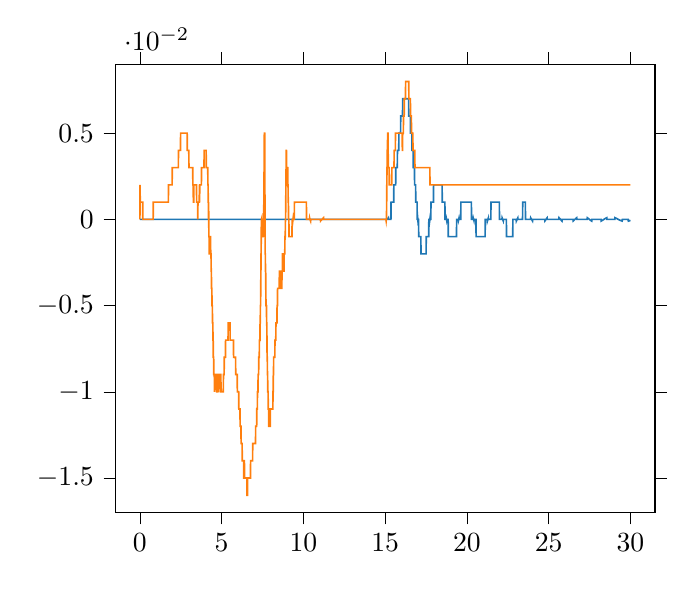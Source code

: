 % This file was created by tikzplotlib v0.9.1.
\begin{tikzpicture}

\definecolor{color0}{rgb}{0.122,0.467,0.706}
\definecolor{color1}{rgb}{1,0.498,0.055}

\begin{axis}[
tick align=outside,
tick pos=both,
x grid style={white!69.02!black},
xmin=-1.5, xmax=31.5,
xtick style={color=black},
y grid style={white!69.02!black},
ymin=-0.017, ymax=0.009,
ytick style={color=black}
]
\addplot [semithick, color0]
table {%
0 0
0.01 0
0.02 0
0.03 0
0.04 0
0.05 0
0.06 0
0.07 0
0.08 0
0.09 0
0.1 0
0.11 0
0.12 0
0.13 0
0.14 0
0.15 0
0.16 0
0.17 0
0.18 0
0.19 0
0.2 0
0.21 0
0.22 0
0.23 0
0.24 0
0.25 0
0.26 0
0.27 0
0.28 0
0.29 0
0.3 0
0.31 0
0.32 0
0.33 0
0.34 0
0.35 0
0.36 0
0.37 0
0.38 0
0.39 0
0.4 0
0.41 0
0.42 0
0.43 0
0.44 0
0.45 0
0.46 0
0.47 0
0.48 0
0.49 0
0.5 0
0.51 0
0.52 0
0.53 0
0.54 0
0.55 0
0.56 0
0.57 0
0.58 0
0.59 0
0.6 0
0.61 0
0.62 0
0.63 0
0.64 0
0.65 0
0.66 0
0.67 0
0.68 0
0.69 0
0.7 0
0.71 0
0.72 0
0.73 0
0.74 0
0.75 0
0.76 0
0.77 0
0.78 0
0.79 0
0.8 0
0.81 0
0.82 0
0.83 0
0.84 0
0.85 0
0.86 0
0.87 0
0.88 0
0.89 0
0.9 0
0.91 0
0.92 0
0.93 0
0.94 0
0.95 0
0.96 0
0.97 0
0.98 0
0.99 0
1 0
1.01 0
1.02 0
1.03 0
1.04 0
1.05 0
1.06 0
1.07 0
1.08 0
1.09 0
1.1 0
1.11 0
1.12 0
1.13 0
1.14 0
1.15 0
1.16 0
1.17 0
1.18 0
1.19 0
1.2 0
1.21 0
1.22 0
1.23 0
1.24 0
1.25 0
1.26 0
1.27 0
1.28 0
1.29 0
1.3 0
1.31 0
1.32 0
1.33 0
1.34 0
1.35 0
1.36 0
1.37 0
1.38 0
1.39 0
1.4 0
1.41 0
1.42 0
1.43 0
1.44 0
1.45 0
1.46 0
1.47 0
1.48 0
1.49 0
1.5 0
1.51 0
1.52 0
1.53 0
1.54 0
1.55 0
1.56 0
1.57 0
1.58 0
1.59 0
1.6 0
1.61 0
1.62 0
1.63 0
1.64 0
1.65 0
1.66 0
1.67 0
1.68 0
1.69 0
1.7 0
1.71 0
1.72 0
1.73 0
1.74 0
1.75 0
1.76 0
1.77 0
1.78 0
1.79 0
1.8 0
1.81 0
1.82 0
1.83 0
1.84 0
1.85 0
1.86 0
1.87 0
1.88 0
1.89 0
1.9 0
1.91 0
1.92 0
1.93 0
1.94 0
1.95 0
1.96 0
1.97 0
1.98 0
1.99 0
2 0
2.01 0
2.02 0
2.03 0
2.04 0
2.05 0
2.06 0
2.07 0
2.08 0
2.09 0
2.1 0
2.11 0
2.12 0
2.13 0
2.14 0
2.15 0
2.16 0
2.17 0
2.18 0
2.19 0
2.2 0
2.21 0
2.22 0
2.23 0
2.24 0
2.25 0
2.26 0
2.27 0
2.28 0
2.29 0
2.3 0
2.31 0
2.32 0
2.33 0
2.34 0
2.35 0
2.36 0
2.37 0
2.38 0
2.39 0
2.4 0
2.41 0
2.42 0
2.43 0
2.44 0
2.45 0
2.46 0
2.47 0
2.48 0
2.49 0
2.5 0
2.51 0
2.52 0
2.53 0
2.54 0
2.55 0
2.56 0
2.57 0
2.58 0
2.59 0
2.6 0
2.61 0
2.62 0
2.63 0
2.64 0
2.65 0
2.66 0
2.67 0
2.68 0
2.69 0
2.7 0
2.71 0
2.72 0
2.73 0
2.74 0
2.75 0
2.76 0
2.77 0
2.78 0
2.79 0
2.8 0
2.81 0
2.82 0
2.83 0
2.84 0
2.85 0
2.86 0
2.87 0
2.88 0
2.89 0
2.9 0
2.91 0
2.92 0
2.93 0
2.94 0
2.95 0
2.96 0
2.97 0
2.98 0
2.99 0
3.0 0
3.01 0
3.02 0
3.03 0
3.04 0
3.05 0
3.06 0
3.07 0
3.08 0
3.09 0
3.1 0
3.11 0
3.12 0
3.13 0
3.14 0
3.15 0
3.16 0
3.17 0
3.18 0
3.19 0
3.2 0
3.21 0
3.22 0
3.23 0
3.24 0
3.25 0
3.26 0
3.27 0
3.28 0
3.29 0
3.3 0
3.31 0
3.32 0
3.33 0
3.34 0
3.35 0
3.36 0
3.37 0
3.38 0
3.39 0
3.4 0
3.41 0
3.42 0
3.43 0
3.44 0
3.45 0
3.46 0
3.47 0
3.48 0
3.49 0
3.5 0
3.51 0
3.52 0
3.53 0
3.54 0
3.55 0
3.56 0
3.57 0
3.58 0
3.59 0
3.6 0
3.61 0
3.62 0
3.63 0
3.64 0
3.65 0
3.66 0
3.67 0
3.68 0
3.69 0
3.7 0
3.71 0
3.72 0
3.73 0
3.74 0
3.75 0
3.76 0
3.77 0
3.78 0
3.79 0
3.8 0
3.81 0
3.82 0
3.83 0
3.84 0
3.85 0
3.86 0
3.87 0
3.88 0
3.89 0
3.9 0
3.91 0
3.92 0
3.93 0
3.94 0
3.95 0
3.96 0
3.97 0
3.98 0
3.99 0
4.0 0
4.01 0
4.02 0
4.03 0
4.04 0
4.05 0
4.06 0
4.07 0
4.08 0
4.09 0
4.1 0
4.11 0
4.12 0
4.13 0
4.14 0
4.15 0
4.16 0
4.17 0
4.18 0
4.19 0
4.2 0
4.21 0
4.22 0
4.23 0
4.24 0
4.25 0
4.26 0
4.27 0
4.28 0
4.29 0
4.3 0
4.31 0
4.32 0
4.33 0
4.34 0
4.35 0
4.36 0
4.37 0
4.38 0
4.39 0
4.4 0
4.41 0
4.42 0
4.43 0
4.44 0
4.45 0
4.46 0
4.47 0
4.48 0
4.49 0
4.5 0
4.51 0
4.52 0
4.53 0
4.54 0
4.55 0
4.56 0
4.57 0
4.58 0
4.59 0
4.6 0
4.61 0
4.62 0
4.63 0
4.64 0
4.65 0
4.66 0
4.67 0
4.68 0
4.69 0
4.7 0
4.71 0
4.72 0
4.73 0
4.74 0
4.75 0
4.76 0
4.77 0
4.78 0
4.79 0
4.8 0
4.81 0
4.82 0
4.83 0
4.84 0
4.85 0
4.86 0
4.87 0
4.88 0
4.89 0
4.9 0
4.91 0
4.92 0
4.93 0
4.94 0
4.95 0
4.96 0
4.97 0
4.98 0
4.99 0
5.0 0
5.01 0
5.02 0
5.03 0
5.04 0
5.05 0
5.06 0
5.07 0
5.08 0
5.09 0
5.1 0
5.11 0
5.12 0
5.13 0
5.14 0
5.15 0
5.16 0
5.17 0
5.18 0
5.19 0
5.2 0
5.21 0
5.22 0
5.23 0
5.24 0
5.25 0
5.26 0
5.27 0
5.28 0
5.29 0
5.3 0
5.31 0
5.32 0
5.33 0
5.34 0
5.35 0
5.36 0
5.37 0
5.38 0
5.39 0
5.4 0
5.41 0
5.42 0
5.43 0
5.44 0
5.45 0
5.46 0
5.47 0
5.48 0
5.49 0
5.5 0
5.51 0
5.52 0
5.53 0
5.54 0
5.55 0
5.56 0
5.57 0
5.58 0
5.59 0
5.6 0
5.61 0
5.62 0
5.63 0
5.64 0
5.65 0
5.66 0
5.67 0
5.68 0
5.69 0
5.7 0
5.71 0
5.72 0
5.73 0
5.74 0
5.75 0
5.76 0
5.77 0
5.78 0
5.79 0
5.8 0
5.81 0
5.82 0
5.83 0
5.84 0
5.85 0
5.86 0
5.87 0
5.88 0
5.89 0
5.9 0
5.91 0
5.92 0
5.93 0
5.94 0
5.95 0
5.96 0
5.97 0
5.98 0
5.99 0
6.0 0
6.01 0
6.02 0
6.03 0
6.04 0
6.05 0
6.06 0
6.07 0
6.08 0
6.09 0
6.1 0
6.11 0
6.12 0
6.13 0
6.14 0
6.15 0
6.16 0
6.17 0
6.18 0
6.19 0
6.2 0
6.21 0
6.22 0
6.23 0
6.24 0
6.25 0
6.26 0
6.27 0
6.28 0
6.29 0
6.3 0
6.31 0
6.32 0
6.33 0
6.34 0
6.35 0
6.36 0
6.37 0
6.38 0
6.39 0
6.4 0
6.41 0
6.42 0
6.43 0
6.44 0
6.45 0
6.46 0
6.47 0
6.48 0
6.49 0
6.5 0
6.51 0
6.52 0
6.53 0
6.54 0
6.55 0
6.56 0
6.57 0
6.58 0
6.59 0
6.6 0
6.61 0
6.62 0
6.63 0
6.64 0
6.65 0
6.66 0
6.67 0
6.68 0
6.69 0
6.7 0
6.71 0
6.72 0
6.73 0
6.74 0
6.75 0
6.76 0
6.77 0
6.78 0
6.79 0
6.8 0
6.81 0
6.82 0
6.83 0
6.84 0
6.85 0
6.86 0
6.87 0
6.88 0
6.89 0
6.9 0
6.91 0
6.92 0
6.93 0
6.94 0
6.95 0
6.96 0
6.97 0
6.98 0
6.99 0
7.0 0
7.01 0
7.02 0
7.03 0
7.04 0
7.05 0
7.06 0
7.07 0
7.08 0
7.09 0
7.1 0
7.11 0
7.12 0
7.13 0
7.14 0
7.15 0
7.16 0
7.17 0
7.18 0
7.19 0
7.2 0
7.21 0
7.22 0
7.23 0
7.24 0
7.25 0
7.26 0
7.27 0
7.28 0
7.29 0
7.3 0
7.31 0
7.32 0
7.33 0
7.34 0
7.35 0
7.36 0
7.37 0
7.38 0
7.39 0
7.4 0
7.41 0
7.42 0
7.43 0
7.44 0
7.45 0
7.46 0
7.47 0
7.48 0
7.49 0
7.5 0
7.51 0
7.52 0
7.53 0
7.54 0
7.55 0
7.56 0
7.57 0
7.58 0
7.59 0
7.6 0
7.61 0
7.62 0
7.63 0
7.64 0
7.65 0
7.66 0
7.67 0
7.68 0
7.69 0
7.7 0
7.71 0
7.72 0
7.73 0
7.74 0
7.75 0
7.76 0
7.77 0
7.78 0
7.79 0
7.8 0
7.81 0
7.82 0
7.83 0
7.84 0
7.85 0
7.86 0
7.87 0
7.88 0
7.89 0
7.9 0
7.91 0
7.92 0
7.93 0
7.94 0
7.95 0
7.96 0
7.97 0
7.98 0
7.99 0
8.0 0
8.01 0
8.02 0
8.03 0
8.04 0
8.05 0
8.06 0
8.07 0
8.08 0
8.09 0
8.1 0
8.11 0
8.12 0
8.13 0
8.14 0
8.15 0
8.16 0
8.17 0
8.18 0
8.19 0
8.2 0
8.21 0
8.22 0
8.23 0
8.24 0
8.25 0
8.26 0
8.27 0
8.28 0
8.29 0
8.3 0
8.31 0
8.32 0
8.33 0
8.34 0
8.35 0
8.36 0
8.37 0
8.38 0
8.39 0
8.4 0
8.41 0
8.42 0
8.43 0
8.44 0
8.45 0
8.46 0
8.47 0
8.48 0
8.49 0
8.5 0
8.51 0
8.52 0
8.53 0
8.54 0
8.55 0
8.56 0
8.57 0
8.58 0
8.59 0
8.6 0
8.61 0
8.62 0
8.63 0
8.64 0
8.65 0
8.66 0
8.67 0
8.68 0
8.69 0
8.7 0
8.71 0
8.72 0
8.73 0
8.74 0
8.75 0
8.76 0
8.77 0
8.78 0
8.79 0
8.8 0
8.81 0
8.82 0
8.83 0
8.84 0
8.85 0
8.86 0
8.87 0
8.88 0
8.89 0
8.9 0
8.91 0
8.92 0
8.93 0
8.94 0
8.95 0
8.96 0
8.97 0
8.98 0
8.99 0
9.0 0
9.01 0
9.02 0
9.03 0
9.04 0
9.05 0
9.06 0
9.07 0
9.08 0
9.09 0
9.1 0
9.11 0
9.12 0
9.13 0
9.14 0
9.15 0
9.16 0
9.17 0
9.18 0
9.19 0
9.2 0
9.21 0
9.22 0
9.23 0
9.24 0
9.25 0
9.26 0
9.27 0
9.28 0
9.29 0
9.3 0
9.31 0
9.32 0
9.33 0
9.34 0
9.35 0
9.36 0
9.37 0
9.38 0
9.39 0
9.4 0
9.41 0
9.42 0
9.43 0
9.44 0
9.45 0
9.46 0
9.47 0
9.48 0
9.49 0
9.5 0
9.51 0
9.52 0
9.53 0
9.54 0
9.55 0
9.56 0
9.57 0
9.58 0
9.59 0
9.6 0
9.61 0
9.62 0
9.63 0
9.64 0
9.65 0
9.66 0
9.67 0
9.68 0
9.69 0
9.7 0
9.71 0
9.72 0
9.73 0
9.74 0
9.75 0
9.76 0
9.77 0
9.78 0
9.79 0
9.8 0
9.81 0
9.82 0
9.83 0
9.84 0
9.85 0
9.86 0
9.87 0
9.88 0
9.89 0
9.9 0
9.91 0
9.92 0
9.93 0
9.94 0
9.95 0
9.96 0
9.97 0
9.98 0
9.99 0
10.0 0
10.01 0
10.02 0
10.03 0
10.04 0
10.05 0
10.06 0
10.07 0
10.08 0
10.09 0
10.1 0
10.11 0
10.12 0
10.13 0
10.14 0
10.15 0
10.16 0
10.17 0
10.18 0
10.19 0
10.2 0
10.21 0
10.22 0
10.23 0
10.24 0
10.25 0
10.26 0
10.27 0
10.28 0
10.29 0
10.3 0
10.31 0
10.32 0
10.33 0
10.34 0
10.35 0
10.36 0
10.37 0
10.38 0
10.39 0
10.4 0
10.41 0
10.42 0
10.43 0
10.44 0
10.45 0
10.46 0
10.47 0
10.48 0
10.49 0
10.5 0
10.51 0
10.52 0
10.53 0
10.54 0
10.55 0
10.56 0
10.57 0
10.58 0
10.59 0
10.6 0
10.61 0
10.62 0
10.63 0
10.64 0
10.65 0
10.66 0
10.67 0
10.68 0
10.69 0
10.7 0
10.71 0
10.72 0
10.73 0
10.74 0
10.75 0
10.76 0
10.77 0
10.78 0
10.79 0
10.8 0
10.81 0
10.82 0
10.83 0
10.84 0
10.85 0
10.86 0
10.87 0
10.88 0
10.89 0
10.9 0
10.91 0
10.92 0
10.93 0
10.94 0
10.95 0
10.96 0
10.97 0
10.98 0
10.99 0
11.0 0
11.01 0
11.02 0
11.03 0
11.04 0
11.05 0
11.06 0
11.07 0
11.08 0
11.09 0
11.1 0
11.11 0
11.12 0
11.13 0
11.14 0
11.15 0
11.16 0
11.17 0
11.18 0
11.19 0
11.2 0
11.21 0
11.22 0
11.23 0
11.24 0
11.25 0
11.26 0
11.27 0
11.28 0
11.29 0
11.3 0
11.31 0
11.32 0
11.33 0
11.34 0
11.35 0
11.36 0
11.37 0
11.38 0
11.39 0
11.4 0
11.41 0
11.42 0
11.43 0
11.44 0
11.45 0
11.46 0
11.47 0
11.48 0
11.49 0
11.5 0
11.51 0
11.52 0
11.53 0
11.54 0
11.55 0
11.56 0
11.57 0
11.58 0
11.59 0
11.6 0
11.61 0
11.62 0
11.63 0
11.64 0
11.65 0
11.66 0
11.67 0
11.68 0
11.69 0
11.7 0
11.71 0
11.72 0
11.73 0
11.74 0
11.75 0
11.76 0
11.77 0
11.78 0
11.79 0
11.8 0
11.81 0
11.82 0
11.83 0
11.84 0
11.85 0
11.86 0
11.87 0
11.88 0
11.89 0
11.9 0
11.91 0
11.92 0
11.93 0
11.94 0
11.95 0
11.96 0
11.97 0
11.98 0
11.99 0
12.0 0
12.01 0
12.02 0
12.03 0
12.04 0
12.05 0
12.06 0
12.07 0
12.08 0
12.09 0
12.1 0
12.11 0
12.12 0
12.13 0
12.14 0
12.15 0
12.16 0
12.17 0
12.18 0
12.19 0
12.2 0
12.21 0
12.22 0
12.23 0
12.24 0
12.25 0
12.26 0
12.27 0
12.28 0
12.29 0
12.3 0
12.31 0
12.32 0
12.33 0
12.34 0
12.35 0
12.36 0
12.37 0
12.38 0
12.39 0
12.4 0
12.41 0
12.42 0
12.43 0
12.44 0
12.45 0
12.46 0
12.47 0
12.48 0
12.49 0
12.5 0
12.51 0
12.52 0
12.53 0
12.54 0
12.55 0
12.56 0
12.57 0
12.58 0
12.59 0
12.6 0
12.61 0
12.62 0
12.63 0
12.64 0
12.65 0
12.66 0
12.67 0
12.68 0
12.69 0
12.7 0
12.71 0
12.72 0
12.73 0
12.74 0
12.75 0
12.76 0
12.77 0
12.78 0
12.79 0
12.8 0
12.81 0
12.82 0
12.83 0
12.84 0
12.85 0
12.86 0
12.87 0
12.88 0
12.89 0
12.9 0
12.91 0
12.92 0
12.93 0
12.94 0
12.95 0
12.96 0
12.97 0
12.98 0
12.99 0
13.0 0
13.01 0
13.02 0
13.03 0
13.04 0
13.05 0
13.06 0
13.07 0
13.08 0
13.09 0
13.1 0
13.11 0
13.12 0
13.13 0
13.14 0
13.15 0
13.16 0
13.17 0
13.18 0
13.19 0
13.2 0
13.21 0
13.22 0
13.23 0
13.24 0
13.25 0
13.26 0
13.27 0
13.28 0
13.29 0
13.3 0
13.31 0
13.32 0
13.33 0
13.34 0
13.35 0
13.36 0
13.37 0
13.38 0
13.39 0
13.4 0
13.41 0
13.42 0
13.43 0
13.44 0
13.45 0
13.46 0
13.47 0
13.48 0
13.49 0
13.5 0
13.51 0
13.52 0
13.53 0
13.54 0
13.55 0
13.56 0
13.57 0
13.58 0
13.59 0
13.6 0
13.61 0
13.62 0
13.63 0
13.64 0
13.65 0
13.66 0
13.67 0
13.68 0
13.69 0
13.7 0
13.71 0
13.72 0
13.73 0
13.74 0
13.75 0
13.76 0
13.77 0
13.78 0
13.79 0
13.8 0
13.81 0
13.82 0
13.83 0
13.84 0
13.85 0
13.86 0
13.87 0
13.88 0
13.89 0
13.9 0
13.91 0
13.92 0
13.93 0
13.94 0
13.95 0
13.96 0
13.97 0
13.98 0
13.99 0
14.0 0
14.01 0
14.02 0
14.03 0
14.04 0
14.05 0
14.06 0
14.07 0
14.08 0
14.09 0
14.1 0
14.11 0
14.12 0
14.13 0
14.14 0
14.15 0
14.16 0
14.17 0
14.18 0
14.19 0
14.2 0
14.21 0
14.22 0
14.23 0
14.24 0
14.25 0
14.26 0
14.27 0
14.28 0
14.29 0
14.3 0
14.31 0
14.32 0
14.33 0
14.34 0
14.35 0
14.36 0
14.37 0
14.38 0
14.39 0
14.4 0
14.41 0
14.42 0
14.43 0
14.44 0
14.45 0
14.46 0
14.47 0
14.48 0
14.49 0
14.5 0
14.51 0
14.52 0
14.53 0
14.54 0
14.55 0
14.56 0
14.57 0
14.58 0
14.59 0
14.6 0
14.61 0
14.62 0
14.63 0
14.64 0
14.65 0
14.66 0
14.67 0
14.68 0
14.69 0
14.7 0
14.71 0
14.72 0
14.73 0
14.74 0
14.75 0
14.76 0
14.77 0
14.78 0
14.79 0
14.8 0
14.81 0
14.82 0
14.83 0
14.84 0
14.85 0
14.86 0
14.87 0
14.88 0
14.89 0
14.9 0
14.91 0
14.92 0
14.93 0
14.94 0
14.95 0
14.96 0
14.97 0
14.98 0
14.99 0
15.0 -5.708e-18
15.01 3.166e-09
15.02 6.41e-08
15.03 2.523e-07
15.04 6.382e-07
15.05 1.293e-06
15.06 2.287e-06
15.07 3.693e-06
15.08 5.581e-06
15.09 8.024e-06
15.1 1.109e-05
15.11 1.486e-05
15.12 1.939e-05
15.13 2.476e-05
15.14 3.103e-05
15.15 3.828e-05
15.16 4.658e-05
15.17 5.598e-05
15.18 6.656e-05
15.19 7.839e-05
15.2 9.151e-05
15.21 0.0
15.22 0.0
15.23 0.0
15.24 0.0
15.25 0.0
15.26 0.0
15.27 0.0
15.28 0.0
15.29 0.0
15.3 0.0
15.31 0.0
15.32 0.0
15.33 0.0
15.34 0.0
15.35 0.0
15.36 0.001
15.37 0.001
15.38 0.001
15.39 0.001
15.4 0.001
15.41 0.001
15.42 0.001
15.43 0.001
15.44 0.001
15.45 0.001
15.46 0.001
15.47 0.001
15.48 0.001
15.49 0.001
15.5 0.001
15.51 0.001
15.52 0.001
15.53 0.002
15.54 0.002
15.55 0.002
15.56 0.002
15.57 0.002
15.58 0.002
15.59 0.002
15.6 0.002
15.61 0.002
15.62 0.002
15.63 0.002
15.64 0.002
15.65 0.003
15.66 0.003
15.67 0.003
15.68 0.003
15.69 0.003
15.7 0.003
15.71 0.003
15.72 0.003
15.73 0.003
15.74 0.003
15.75 0.004
15.76 0.004
15.77 0.004
15.78 0.004
15.79 0.004
15.8 0.004
15.81 0.004
15.82 0.004
15.83 0.004
15.84 0.005
15.85 0.005
15.86 0.005
15.87 0.005
15.88 0.005
15.89 0.005
15.9 0.005
15.91 0.005
15.92 0.005
15.93 0.005
15.94 0.005
15.95 0.006
15.96 0.006
15.97 0.006
15.98 0.006
15.99 0.006
16.0 0.006
16.01 0.006
16.02 0.006
16.03 0.006
16.04 0.006
16.05 0.006
16.06 0.006
16.07 0.007
16.08 0.007
16.09 0.007
16.1 0.007
16.11 0.007
16.12 0.007
16.13 0.007
16.14 0.007
16.15 0.007
16.16 0.007
16.17 0.007
16.18 0.007
16.19 0.007
16.2 0.007
16.21 0.007
16.22 0.007
16.23 0.007
16.24 0.007
16.25 0.007
16.26 0.007
16.27 0.007
16.28 0.007
16.29 0.007
16.3 0.007
16.31 0.007
16.32 0.007
16.33 0.007
16.34 0.007
16.35 0.007
16.36 0.007
16.37 0.007
16.38 0.007
16.39 0.007
16.4 0.007
16.41 0.007
16.42 0.007
16.43 0.007
16.44 0.006
16.45 0.006
16.46 0.006
16.47 0.006
16.48 0.006
16.49 0.006
16.5 0.006
16.51 0.006
16.52 0.006
16.53 0.006
16.54 0.006
16.55 0.005
16.56 0.005
16.57 0.005
16.58 0.005
16.59 0.005
16.6 0.005
16.61 0.005
16.62 0.005
16.63 0.005
16.64 0.004
16.65 0.004
16.66 0.004
16.67 0.004
16.68 0.004
16.69 0.004
16.7 0.004
16.71 0.004
16.72 0.003
16.73 0.003
16.74 0.003
16.75 0.003
16.76 0.003
16.77 0.003
16.78 0.003
16.79 0.003
16.8 0.002
16.81 0.002
16.82 0.002
16.83 0.002
16.84 0.002
16.85 0.002
16.86 0.002
16.87 0.001
16.88 0.001
16.89 0.001
16.9 0.001
16.91 0.001
16.92 0.001
16.93 0.001
16.94 0.001
16.95 0.001
16.96 0.0
16.97 0.0
16.98 0.0
16.99 5.946e-05
17.0 -4.722e-05
17.01 -0.0
17.02 -0.0
17.03 -0.0
17.04 -0.0
17.05 -0.001
17.06 -0.001
17.07 -0.001
17.08 -0.001
17.09 -0.001
17.1 -0.001
17.11 -0.001
17.12 -0.001
17.13 -0.001
17.14 -0.001
17.15 -0.001
17.16 -0.001
17.17 -0.001
17.18 -0.001
17.19 -0.002
17.2 -0.002
17.21 -0.002
17.22 -0.002
17.23 -0.002
17.24 -0.002
17.25 -0.002
17.26 -0.002
17.27 -0.002
17.28 -0.002
17.29 -0.002
17.3 -0.002
17.31 -0.002
17.32 -0.002
17.33 -0.002
17.34 -0.002
17.35 -0.002
17.36 -0.002
17.37 -0.002
17.38 -0.002
17.39 -0.002
17.4 -0.002
17.41 -0.002
17.42 -0.002
17.43 -0.002
17.44 -0.002
17.45 -0.002
17.46 -0.002
17.47 -0.002
17.48 -0.002
17.49 -0.002
17.5 -0.002
17.51 -0.001
17.52 -0.001
17.53 -0.001
17.54 -0.001
17.55 -0.001
17.56 -0.001
17.57 -0.001
17.58 -0.001
17.59 -0.001
17.6 -0.001
17.61 -0.001
17.62 -0.001
17.63 -0.001
17.64 -0.001
17.65 -0.001
17.66 -0.001
17.67 -0.0
17.68 -0.0
17.69 -0.0
17.7 -0.0
17.71 -0.0
17.72 -9.129e-05
17.73 -1.655e-05
17.74 5.831e-05
17.75 0.0
17.76 0.0
17.77 0.0
17.78 0.0
17.79 0.0
17.8 0.001
17.81 0.001
17.82 0.001
17.83 0.001
17.84 0.001
17.85 0.001
17.86 0.001
17.87 0.001
17.88 0.001
17.89 0.001
17.9 0.001
17.91 0.001
17.92 0.001
17.93 0.001
17.94 0.001
17.95 0.001
17.96 0.002
17.97 0.002
17.98 0.002
17.99 0.002
18 0.002
18.01 0.002
18.02 0.002
18.03 0.002
18.04 0.002
18.05 0.002
18.06 0.002
18.07 0.002
18.08 0.002
18.09 0.002
18.1 0.002
18.11 0.002
18.12 0.002
18.13 0.002
18.14 0.002
18.15 0.002
18.16 0.002
18.17 0.002
18.18 0.002
18.19 0.002
18.2 0.002
18.21 0.002
18.22 0.002
18.23 0.002
18.24 0.002
18.25 0.002
18.26 0.002
18.27 0.002
18.28 0.002
18.29 0.002
18.3 0.002
18.31 0.002
18.32 0.002
18.33 0.002
18.34 0.002
18.35 0.002
18.36 0.002
18.37 0.002
18.38 0.002
18.39 0.002
18.4 0.002
18.41 0.002
18.42 0.002
18.43 0.002
18.44 0.002
18.45 0.002
18.46 0.002
18.47 0.002
18.48 0.002
18.49 0.001
18.5 0.001
18.51 0.001
18.52 0.001
18.53 0.001
18.54 0.001
18.55 0.001
18.56 0.001
18.57 0.001
18.58 0.001
18.59 0.001
18.6 0.001
18.61 0.001
18.62 0.001
18.63 0.001
18.64 0.001
18.65 0.001
18.66 0.0
18.67 0.0
18.68 0.0
18.69 0.0
18.7 0.0
18.71 0.0
18.72 0.0
18.73 0.0
18.74 5.021e-05
18.75 -3.128e-06
18.76 -5.565e-05
18.77 -0.0
18.78 -0.0
18.79 -0.0
18.8 -0.0
18.81 -0.0
18.82 -0.0
18.83 -0.0
18.84 -0.0
18.85 -0.0
18.86 -0.001
18.87 -0.001
18.88 -0.001
18.89 -0.001
18.9 -0.001
18.91 -0.001
18.92 -0.001
18.93 -0.001
18.94 -0.001
18.95 -0.001
18.96 -0.001
18.97 -0.001
18.98 -0.001
18.99 -0.001
19.0 -0.001
19.01 -0.001
19.02 -0.001
19.03 -0.001
19.04 -0.001
19.05 -0.001
19.06 -0.001
19.07 -0.001
19.08 -0.001
19.09 -0.001
19.1 -0.001
19.11 -0.001
19.12 -0.001
19.13 -0.001
19.14 -0.001
19.15 -0.001
19.16 -0.001
19.17 -0.001
19.18 -0.001
19.19 -0.001
19.2 -0.001
19.21 -0.001
19.22 -0.001
19.23 -0.001
19.24 -0.001
19.25 -0.001
19.26 -0.001
19.27 -0.001
19.28 -0.001
19.29 -0.001
19.3 -0.001
19.31 -0.001
19.32 -0.001
19.33 -0.001
19.34 -0.001
19.35 -0.001
19.36 -0.001
19.37 -0.0
19.38 -0.0
19.39 -0.0
19.4 -0.0
19.41 -0.0
19.42 -0.0
19.43 -0.0
19.44 -0.0
19.45 -0.0
19.46 -0.0
19.47 -0.0
19.48 -6.248e-05
19.49 -2.155e-05
19.5 1.945e-05
19.51 6.047e-05
19.52 0.0
19.53 0.0
19.54 0.0
19.55 0.0
19.56 0.0
19.57 0.0
19.58 0.0
19.59 0.0
19.6 0.0
19.61 0.0
19.62 0.0
19.63 0.001
19.64 0.001
19.65 0.001
19.66 0.001
19.67 0.001
19.68 0.001
19.69 0.001
19.7 0.001
19.71 0.001
19.72 0.001
19.73 0.001
19.74 0.001
19.75 0.001
19.76 0.001
19.77 0.001
19.78 0.001
19.79 0.001
19.8 0.001
19.81 0.001
19.82 0.001
19.83 0.001
19.84 0.001
19.85 0.001
19.86 0.001
19.87 0.001
19.88 0.001
19.89 0.001
19.9 0.001
19.91 0.001
19.92 0.001
19.93 0.001
19.94 0.001
19.95 0.001
19.96 0.001
19.97 0.001
19.98 0.001
19.99 0.001
20.0 0.001
20.01 0.001
20.02 0.001
20.03 0.001
20.04 0.001
20.05 0.001
20.06 0.001
20.07 0.001
20.08 0.001
20.09 0.001
20.1 0.001
20.11 0.001
20.12 0.001
20.13 0.001
20.14 0.001
20.15 0.001
20.16 0.001
20.17 0.001
20.18 0.001
20.19 0.001
20.2 0.001
20.21 0.001
20.22 0.001
20.23 0.001
20.24 0.001
20.25 0.001
20.26 0.001
20.27 0.001
20.28 0.0
20.29 0.0
20.3 0.0
20.31 0.0
20.32 0.0
20.33 0.0
20.34 0.0
20.35 0.0
20.36 0.0
20.37 0.0
20.38 0.0
20.39 6.583e-05
20.4 2.888e-05
20.41 -7.928e-06
20.42 -4.455e-05
20.43 -8.094e-05
20.44 -0.0
20.45 -0.0
20.46 -0.0
20.47 -0.0
20.48 -0.0
20.49 -0.0
20.5 -0.0
20.51 -0.0
20.52 -0.0
20.53 -0.0
20.54 -0.0
20.55 -0.0
20.56 -0.001
20.57 -0.001
20.58 -0.001
20.59 -0.001
20.6 -0.001
20.61 -0.001
20.62 -0.001
20.63 -0.001
20.64 -0.001
20.65 -0.001
20.66 -0.001
20.67 -0.001
20.68 -0.001
20.69 -0.001
20.7 -0.001
20.71 -0.001
20.72 -0.001
20.73 -0.001
20.74 -0.001
20.75 -0.001
20.76 -0.001
20.77 -0.001
20.78 -0.001
20.79 -0.001
20.8 -0.001
20.81 -0.001
20.82 -0.001
20.83 -0.001
20.84 -0.001
20.85 -0.001
20.86 -0.001
20.87 -0.001
20.88 -0.001
20.89 -0.001
20.9 -0.001
20.91 -0.001
20.92 -0.001
20.93 -0.001
20.94 -0.001
20.95 -0.001
20.96 -0.001
20.97 -0.001
20.98 -0.001
20.99 -0.001
21.0 -0.001
21.01 -0.001
21.02 -0.001
21.03 -0.001
21.04 -0.001
21.05 -0.001
21.06 -0.001
21.07 -0.001
21.08 -0.001
21.09 -0.001
21.1 -0.001
21.11 -0.001
21.12 -0.0
21.13 -0.0
21.14 -0.0
21.15 -0.0
21.16 -0.0
21.17 -0.0
21.18 -0.0
21.19 -0.0
21.2 -0.0
21.21 -0.0
21.22 -0.0
21.23 -0.0
21.24 -0.0
21.25 -9.828e-05
21.26 -6.734e-05
21.27 -3.642e-05
21.28 -5.552e-06
21.29 2.522e-05
21.3 5.586e-05
21.31 8.633e-05
21.32 0.0
21.33 0.0
21.34 0.0
21.35 0.0
21.36 0.0
21.37 0.0
21.38 0.0
21.39 0.0
21.4 0.0
21.41 0.0
21.42 0.0
21.43 0.0
21.44 0.0
21.45 0.0
21.46 0.0
21.47 0.001
21.48 0.001
21.49 0.001
21.5 0.001
21.51 0.001
21.52 0.001
21.53 0.001
21.54 0.001
21.55 0.001
21.56 0.001
21.57 0.001
21.58 0.001
21.59 0.001
21.6 0.001
21.61 0.001
21.62 0.001
21.63 0.001
21.64 0.001
21.65 0.001
21.66 0.001
21.67 0.001
21.68 0.001
21.69 0.001
21.7 0.001
21.71 0.001
21.72 0.001
21.73 0.001
21.74 0.001
21.75 0.001
21.76 0.001
21.77 0.001
21.78 0.001
21.79 0.001
21.8 0.001
21.81 0.001
21.82 0.001
21.83 0.001
21.84 0.001
21.85 0.001
21.86 0.001
21.87 0.001
21.88 0.001
21.89 0.001
21.9 0.001
21.91 0.001
21.92 0.001
21.93 0.001
21.94 0.001
21.95 0.001
21.96 0.001
21.97 0.001
21.98 0.001
21.99 0.0
22.0 0.0
22.01 0.0
22.02 0.0
22.03 0.0
22.04 0.0
22.05 0.0
22.06 0.0
22.07 0.0
22.08 0.0
22.09 0.0
22.1 0.0
22.11 0.0
22.12 0.0
22.13 0.0
22.14 0.0
22.15 8.685e-05
22.16 6.116e-05
22.17 3.552e-05
22.18 9.968e-06
22.19 -1.547e-05
22.2 -4.075e-05
22.21 -6.586e-05
22.22 -9.076e-05
22.23 -0.0
22.24 -0.0
22.25 -0.0
22.26 -0.0
22.27 -0.0
22.28 -0.0
22.29 -0.0
22.3 -0.0
22.31 -0.0
22.32 -0.0
22.33 -0.0
22.34 -0.0
22.35 -0.0
22.36 -0.0
22.37 -0.0
22.38 -0.0
22.39 -0.0
22.4 -0.0
22.41 -0.0
22.42 -0.001
22.43 -0.001
22.44 -0.001
22.45 -0.001
22.46 -0.001
22.47 -0.001
22.48 -0.001
22.49 -0.001
22.5 -0.001
22.51 -0.001
22.52 -0.001
22.53 -0.001
22.54 -0.001
22.55 -0.001
22.56 -0.001
22.57 -0.001
22.58 -0.001
22.59 -0.001
22.6 -0.001
22.61 -0.001
22.62 -0.001
22.63 -0.001
22.64 -0.001
22.65 -0.001
22.66 -0.001
22.67 -0.001
22.68 -0.001
22.69 -0.001
22.7 -0.001
22.71 -0.001
22.72 -0.001
22.73 -0.001
22.74 -0.001
22.75 -0.001
22.76 -0.001
22.77 -0.001
22.78 -0.001
22.79 -0.001
22.8 -0.001
22.81 -0.0
22.82 -0.0
22.83 -0.0
22.84 -0.0
22.85 -0.0
22.86 -0.0
22.87 -0.0
22.88 -0.0
22.89 -0.0
22.9 -0.0
22.91 -0.0
22.92 -0.0
22.93 -0.0
22.94 -0.0
22.95 -0.0
22.96 -0.0
22.97 -0.0
22.98 -0.0
22.99 -0.0
23.0 -0.0
23.01 -0.0
23.02 -9.842e-05
23.03 -7.769e-05
23.04 -5.697e-05
23.05 -3.626e-05
23.06 -1.561e-05
23.07 4.959e-06
23.08 2.543e-05
23.09 4.577e-05
23.1 6.596e-05
23.11 8.597e-05
23.12 0.0
23.13 0.0
23.14 0.0
23.15 0.0
23.16 0.0
23.17 0.0
23.18 0.0
23.19 0.0
23.2 0.0
23.21 0.0
23.22 0.0
23.23 0.0
23.24 0.0
23.25 0.0
23.26 0.0
23.27 0.0
23.28 0.0
23.29 0.0
23.3 0.0
23.31 0.0
23.32 0.0
23.33 0.0
23.34 0.0
23.35 0.0
23.36 0.0
23.37 0.0
23.38 0.0
23.39 0.0
23.4 0.0
23.41 0.001
23.42 0.001
23.43 0.001
23.44 0.001
23.45 0.001
23.46 0.001
23.47 0.001
23.48 0.001
23.49 0.001
23.5 0.001
23.51 0.001
23.52 0.001
23.53 0.001
23.54 0.001
23.55 0.001
23.56 0.001
23.57 0.001
23.58 0.0
23.59 0.0
23.6 0.0
23.61 0.0
23.62 0.0
23.63 0.0
23.64 0.0
23.65 0.0
23.66 0.0
23.67 0.0
23.68 0.0
23.69 0.0
23.7 0.0
23.71 0.0
23.72 0.0
23.73 0.0
23.74 0.0
23.75 0.0
23.76 0.0
23.77 0.0
23.78 0.0
23.79 0.0
23.8 0.0
23.81 0.0
23.82 0.0
23.83 0.0
23.84 0.0
23.85 0.0
23.86 0.0
23.87 0.0
23.88 0.0
23.89 0.0
23.9 8.651e-05
23.91 6.966e-05
23.92 5.28e-05
23.93 3.595e-05
23.94 1.914e-05
23.95 2.38e-06
23.96 -1.431e-05
23.97 -3.089e-05
23.98 -4.737e-05
23.99 -6.371e-05
24.0 -7.989e-05
24.01 -9.589e-05
24.02 -0.0
24.03 -0.0
24.04 -0.0
24.05 -0.0
24.06 -0.0
24.07 -0.0
24.08 -0.0
24.09 -0.0
24.1 -0.0
24.11 -0.0
24.12 -0.0
24.13 -0.0
24.14 -0.0
24.15 -0.0
24.16 -0.0
24.17 -0.0
24.18 -0.0
24.19 -0.0
24.2 -0.0
24.21 -0.0
24.22 -0.0
24.23 -0.0
24.24 -0.0
24.25 -0.0
24.26 -0.0
24.27 -0.0
24.28 -0.0
24.29 -0.0
24.3 -0.0
24.31 -0.0
24.32 -0.0
24.33 -0.0
24.34 -0.0
24.35 -0.0
24.36 -0.0
24.37 -0.0
24.38 -0.0
24.39 -0.0
24.4 -0.0
24.41 -0.0
24.42 -0.0
24.43 -0.0
24.44 -0.0
24.45 -0.0
24.46 -0.0
24.47 -0.0
24.48 -0.0
24.49 -0.0
24.5 -0.0
24.51 -0.0
24.52 -0.0
24.53 -0.0
24.54 -0.0
24.55 -0.0
24.56 -0.0
24.57 -0.0
24.58 -0.0
24.59 -0.0
24.6 -0.0
24.61 -0.0
24.62 -0.0
24.63 -0.0
24.64 -0.0
24.65 -0.0
24.66 -0.0
24.67 -0.0
24.68 -0.0
24.69 -0.0
24.7 -0.0
24.71 -0.0
24.72 -0.0
24.73 -0.0
24.74 -0.0
24.75 -0.0
24.76 -0.0
24.77 -8.746e-05
24.78 -7.374e-05
24.79 -5.998e-05
24.8 -4.621e-05
24.81 -3.245e-05
24.82 -1.87e-05
24.83 -4.994e-06
24.84 8.659e-06
24.85 2.224e-05
24.86 3.573e-05
24.87 4.912e-05
24.88 6.239e-05
24.89 7.551e-05
24.9 8.849e-05
24.91 0.0
24.92 0.0
24.93 0.0
24.94 0.0
24.95 0.0
24.96 0.0
24.97 0.0
24.98 0.0
24.99 0.0
25.0 0.0
25.01 0.0
25.02 0.0
25.03 0.0
25.04 0.0
25.05 0.0
25.06 0.0
25.07 0.0
25.08 0.0
25.09 0.0
25.1 0.0
25.11 0.0
25.12 0.0
25.13 0.0
25.14 0.0
25.15 0.0
25.16 0.0
25.17 0.0
25.18 0.0
25.19 0.0
25.2 0.0
25.21 0.0
25.22 0.0
25.23 0.0
25.24 0.0
25.25 0.0
25.26 0.0
25.27 0.0
25.28 0.0
25.29 0.0
25.3 0.0
25.31 0.0
25.32 0.0
25.33 0.0
25.34 0.0
25.35 0.0
25.36 0.0
25.37 0.0
25.38 0.0
25.39 0.0
25.4 0.0
25.41 0.0
25.42 0.0
25.43 0.0
25.44 0.0
25.45 0.0
25.46 0.0
25.47 0.0
25.48 0.0
25.49 0.0
25.5 0.0
25.51 0.0
25.52 0.0
25.53 0.0
25.54 0.0
25.55 0.0
25.56 0.0
25.57 0.0
25.58 0.0
25.59 0.0
25.6 0.0
25.61 0.0
25.62 0.0
25.63 9.885e-05
25.64 8.772e-05
25.65 7.654e-05
25.66 6.531e-05
25.67 5.404e-05
25.68 4.276e-05
25.69 3.148e-05
25.7 2.021e-05
25.71 8.957e-06
25.72 -2.252e-06
25.73 -1.341e-05
25.74 -2.45e-05
25.75 -3.551e-05
25.76 -4.642e-05
25.77 -5.723e-05
25.78 -6.791e-05
25.79 -7.846e-05
25.8 -8.887e-05
25.81 -9.911e-05
25.82 -0.0
25.83 -0.0
25.84 -0.0
25.85 -0.0
25.86 -0.0
25.87 -0.0
25.88 -0.0
25.89 -0.0
25.9 -0.0
25.91 -0.0
25.92 -0.0
25.93 -0.0
25.94 -0.0
25.95 -0.0
25.96 -0.0
25.97 -0.0
25.98 -0.0
25.99 -0.0
26.0 -0.0
26.01 -0.0
26.02 -0.0
26.03 -0.0
26.04 -0.0
26.05 -0.0
26.06 -0.0
26.07 -0.0
26.08 -0.0
26.09 -0.0
26.1 -0.0
26.11 -0.0
26.12 -0.0
26.13 -0.0
26.14 -0.0
26.15 -0.0
26.16 -0.0
26.17 -0.0
26.18 -0.0
26.19 -0.0
26.2 -0.0
26.21 -0.0
26.22 -0.0
26.23 -0.0
26.24 -0.0
26.25 -0.0
26.26 -0.0
26.27 -0.0
26.28 -0.0
26.29 -0.0
26.3 -0.0
26.31 -0.0
26.32 -0.0
26.33 -0.0
26.34 -0.0
26.35 -0.0
26.36 -0.0
26.37 -0.0
26.38 -0.0
26.39 -0.0
26.4 -0.0
26.41 -0.0
26.42 -0.0
26.43 -0.0
26.44 -0.0
26.45 -0.0
26.46 -0.0
26.47 -0.0
26.48 -0.0
26.49 -0.0
26.5 -9.435e-05
26.51 -8.534e-05
26.52 -7.626e-05
26.53 -6.713e-05
26.54 -5.796e-05
26.55 -4.875e-05
26.56 -3.953e-05
26.57 -3.029e-05
26.58 -2.106e-05
26.59 -1.185e-05
26.6 -2.66e-06
26.61 6.49e-06
26.62 1.559e-05
26.63 2.463e-05
26.64 3.36e-05
26.65 4.248e-05
26.66 5.127e-05
26.67 5.995e-05
26.68 6.852e-05
26.69 7.697e-05
26.7 8.528e-05
26.71 9.344e-05
26.72 0.0
26.73 0.0
26.74 0.0
26.75 0.0
26.76 0.0
26.77 0.0
26.78 0.0
26.79 0.0
26.8 0.0
26.81 0.0
26.82 0.0
26.83 0.0
26.84 0.0
26.85 0.0
26.86 0.0
26.87 0.0
26.88 0.0
26.89 0.0
26.9 0.0
26.91 0.0
26.92 0.0
26.93 0.0
26.94 0.0
26.95 0.0
26.96 0.0
26.97 0.0
26.98 0.0
26.99 0.0
27.0 0.0
27.01 0.0
27.02 0.0
27.03 0.0
27.04 0.0
27.05 0.0
27.06 0.0
27.07 0.0
27.08 0.0
27.09 0.0
27.1 0.0
27.11 0.0
27.12 0.0
27.13 0.0
27.14 0.0
27.15 0.0
27.16 0.0
27.17 0.0
27.18 0.0
27.19 0.0
27.2 0.0
27.21 0.0
27.22 0.0
27.23 0.0
27.24 0.0
27.25 0.0
27.26 0.0
27.27 0.0
27.28 0.0
27.29 0.0
27.3 0.0
27.31 0.0
27.32 0.0
27.33 0.0
27.34 0.0
27.35 0.0
27.36 9.509e-05
27.37 8.791e-05
27.38 8.065e-05
27.39 7.332e-05
27.4 6.593e-05
27.41 5.849e-05
27.42 5.101e-05
27.43 4.35e-05
27.44 3.598e-05
27.45 2.844e-05
27.46 2.089e-05
27.47 1.336e-05
27.48 5.843e-06
27.49 -1.646e-06
27.5 -9.099e-06
27.51 -1.651e-05
27.52 -2.386e-05
27.53 -3.115e-05
27.54 -3.836e-05
27.55 -4.55e-05
27.56 -5.254e-05
27.57 -5.949e-05
27.58 -6.633e-05
27.59 -7.305e-05
27.6 -7.966e-05
27.61 -8.613e-05
27.62 -9.246e-05
27.63 -9.864e-05
27.64 -0.0
27.65 -0.0
27.66 -0.0
27.67 -0.0
27.68 -0.0
27.69 -0.0
27.7 -0.0
27.71 -0.0
27.72 -0.0
27.73 -0.0
27.74 -0.0
27.75 -0.0
27.76 -0.0
27.77 -0.0
27.78 -0.0
27.79 -0.0
27.8 -0.0
27.81 -0.0
27.82 -0.0
27.83 -0.0
27.84 -0.0
27.85 -0.0
27.86 -0.0
27.87 -0.0
27.88 -0.0
27.89 -0.0
27.9 -0.0
27.91 -0.0
27.92 -0.0
27.93 -0.0
27.94 -0.0
27.95 -0.0
27.96 -0.0
27.97 -0.0
27.98 -0.0
27.99 -0.0
28.0 -0.0
28.01 -0.0
28.02 -0.0
28.03 -0.0
28.04 -0.0
28.05 -0.0
28.06 -0.0
28.07 -0.0
28.08 -0.0
28.09 -0.0
28.1 -0.0
28.11 -0.0
28.12 -0.0
28.13 -0.0
28.14 -0.0
28.15 -0.0
28.16 -0.0
28.17 -0.0
28.18 -0.0
28.19 -0.0
28.2 -0.0
28.21 -9.727e-05
28.22 -9.169e-05
28.23 -8.602e-05
28.24 -8.027e-05
28.25 -7.444e-05
28.26 -6.854e-05
28.27 -6.258e-05
28.28 -5.657e-05
28.29 -5.052e-05
28.3 -4.443e-05
28.31 -3.832e-05
28.32 -3.218e-05
28.33 -2.603e-05
28.34 -1.987e-05
28.35 -1.372e-05
28.36 -7.583e-06
28.37 -1.46e-06
28.38 4.636e-06
28.39 1.07e-05
28.4 1.672e-05
28.41 2.269e-05
28.42 2.861e-05
28.43 3.446e-05
28.44 4.024e-05
28.45 4.595e-05
28.46 5.157e-05
28.47 5.71e-05
28.48 6.254e-05
28.49 6.786e-05
28.5 7.308e-05
28.51 7.819e-05
28.52 8.317e-05
28.53 8.802e-05
28.54 9.274e-05
28.55 9.732e-05
28.56 0.0
28.57 0.0
28.58 0.0
28.59 0.0
28.6 0.0
28.61 0.0
28.62 0.0
28.63 0.0
28.64 0.0
28.65 0.0
28.66 0.0
28.67 0.0
28.68 0.0
28.69 0.0
28.7 0.0
28.71 0.0
28.72 0.0
28.73 0.0
28.74 0.0
28.75 0.0
28.76 0.0
28.77 0.0
28.78 0.0
28.79 0.0
28.8 0.0
28.81 0.0
28.82 0.0
28.83 0.0
28.84 0.0
28.85 0.0
28.86 0.0
28.87 0.0
28.88 0.0
28.89 0.0
28.9 0.0
28.91 0.0
28.92 0.0
28.93 0.0
28.94 0.0
28.95 0.0
28.96 0.0
28.97 0.0
28.98 0.0
28.99 0.0
29.0 0.0
29.01 0.0
29.02 0.0
29.03 0.0
29.04 0.0
29.05 9.856e-05
29.06 9.441e-05
29.07 9.015e-05
29.08 8.58e-05
29.09 8.137e-05
29.1 7.685e-05
29.11 7.226e-05
29.12 6.759e-05
29.13 6.286e-05
29.14 5.808e-05
29.15 5.324e-05
29.16 4.836e-05
29.17 4.343e-05
29.18 3.848e-05
29.19 3.35e-05
29.2 2.85e-05
29.21 2.349e-05
29.22 1.847e-05
29.23 1.345e-05
29.24 8.438e-06
29.25 3.437e-06
29.26 -1.545e-06
29.27 -6.503e-06
29.28 -1.143e-05
29.29 -1.632e-05
29.3 -2.117e-05
29.31 -2.597e-05
29.32 -3.071e-05
29.33 -3.539e-05
29.34 -4.001e-05
29.35 -4.455e-05
29.36 -4.902e-05
29.37 -5.341e-05
29.38 -5.77e-05
29.39 -6.191e-05
29.4 -6.602e-05
29.41 -7.002e-05
29.42 -7.392e-05
29.43 -7.771e-05
29.44 -8.138e-05
29.45 -8.493e-05
29.46 -8.836e-05
29.47 -9.166e-05
29.48 -9.483e-05
29.49 -9.786e-05
29.5 -0.0
29.51 -0.0
29.52 -0.0
29.53 -0.0
29.54 -0.0
29.55 -0.0
29.56 -0.0
29.57 -0.0
29.58 -0.0
29.59 -0.0
29.6 -0.0
29.61 -0.0
29.62 -0.0
29.63 -0.0
29.64 -0.0
29.65 -0.0
29.66 -0.0
29.67 -0.0
29.68 -0.0
29.69 -0.0
29.7 -0.0
29.71 -0.0
29.72 -0.0
29.73 -0.0
29.74 -0.0
29.75 -0.0
29.76 -0.0
29.77 -0.0
29.78 -0.0
29.79 -0.0
29.8 -0.0
29.81 -0.0
29.82 -0.0
29.83 -0.0
29.84 -0.0
29.85 -0.0
29.86 -0.0
29.87 -9.996e-05
29.88 -9.72e-05
29.89 -9.434e-05
29.9 -9.137e-05
29.91 -8.83e-05
29.92 -8.513e-05
29.93 -8.187e-05
29.94 -7.852e-05
29.95 -7.509e-05
29.96 -7.158e-05
29.97 -6.799e-05
29.98 -6.434e-05
29.99 -6.062e-05
30.0 -5.684e-05
};
\addplot [semithick, color1]
table {%
0 0
0.01 0.002
0.02 0.001
0.03 0.001
0.04 0.001
0.05 0.001
0.06 0.001
0.07 0.001
0.08 0.001
0.09 0.001
0.1 0.001
0.11 0.001
0.12 0.001
0.13 0.001
0.14 0.001
0.15 0.001
0.16 0.001
0.17 0.001
0.18 0.0
0.19 0.0
0.2 0.0
0.21 0.0
0.22 0.0
0.23 0.0
0.24 0.0
0.25 0.0
0.26 0.0
0.27 0.0
0.28 0.0
0.29 0.0
0.3 0.0
0.31 0.0
0.32 0.0
0.33 0.0
0.34 0.0
0.35 0.0
0.36 0.0
0.37 0.0
0.38 0.0
0.39 0.0
0.4 0.0
0.41 0.0
0.42 0.0
0.43 0.0
0.44 0.0
0.45 0.0
0.46 0.0
0.47 0.0
0.48 0.0
0.49 0.0
0.5 0.0
0.51 0.0
0.52 0.0
0.53 0.0
0.54 0.0
0.55 0.0
0.56 0.0
0.57 0.0
0.58 0.0
0.59 0.0
0.6 0.0
0.61 0.0
0.62 0.0
0.63 0.0
0.64 0.0
0.65 0.0
0.66 0.0
0.67 0.0
0.68 0.0
0.69 0.0
0.7 0.0
0.71 0.0
0.72 0.0
0.73 0.0
0.74 0.0
0.75 0.0
0.76 0.0
0.77 0.0
0.78 0.0
0.79 0.0
0.8 0.0
0.81 0.0
0.82 0.001
0.83 0.001
0.84 0.001
0.85 0.001
0.86 0.001
0.87 0.001
0.88 0.001
0.89 0.001
0.9 0.001
0.91 0.001
0.92 0.001
0.93 0.001
0.94 0.001
0.95 0.001
0.96 0.001
0.97 0.001
0.98 0.001
0.99 0.001
1 0.001
1.01 0.001
1.02 0.001
1.03 0.001
1.04 0.001
1.05 0.001
1.06 0.001
1.07 0.001
1.08 0.001
1.09 0.001
1.1 0.001
1.11 0.001
1.12 0.001
1.13 0.001
1.14 0.001
1.15 0.001
1.16 0.001
1.17 0.001
1.18 0.001
1.19 0.001
1.2 0.001
1.21 0.001
1.22 0.001
1.23 0.001
1.24 0.001
1.25 0.001
1.26 0.001
1.27 0.001
1.28 0.001
1.29 0.001
1.3 0.001
1.31 0.001
1.32 0.001
1.33 0.001
1.34 0.001
1.35 0.001
1.36 0.001
1.37 0.001
1.38 0.001
1.39 0.001
1.4 0.001
1.41 0.001
1.42 0.001
1.43 0.001
1.44 0.001
1.45 0.001
1.46 0.001
1.47 0.001
1.48 0.001
1.49 0.001
1.5 0.001
1.51 0.001
1.52 0.001
1.53 0.001
1.54 0.001
1.55 0.001
1.56 0.001
1.57 0.001
1.58 0.001
1.59 0.001
1.6 0.001
1.61 0.001
1.62 0.001
1.63 0.001
1.64 0.001
1.65 0.001
1.66 0.001
1.67 0.001
1.68 0.001
1.69 0.001
1.7 0.001
1.71 0.001
1.72 0.001
1.73 0.001
1.74 0.001
1.75 0.002
1.76 0.002
1.77 0.002
1.78 0.002
1.79 0.002
1.8 0.002
1.81 0.002
1.82 0.002
1.83 0.002
1.84 0.002
1.85 0.002
1.86 0.002
1.87 0.002
1.88 0.002
1.89 0.002
1.9 0.002
1.91 0.002
1.92 0.002
1.93 0.002
1.94 0.002
1.95 0.002
1.96 0.002
1.97 0.002
1.98 0.003
1.99 0.003
2 0.003
2.01 0.003
2.02 0.003
2.03 0.003
2.04 0.003
2.05 0.003
2.06 0.003
2.07 0.003
2.08 0.003
2.09 0.003
2.1 0.003
2.11 0.003
2.12 0.003
2.13 0.003
2.14 0.003
2.15 0.003
2.16 0.003
2.17 0.003
2.18 0.003
2.19 0.003
2.2 0.003
2.21 0.003
2.22 0.003
2.23 0.003
2.24 0.003
2.25 0.003
2.26 0.003
2.27 0.003
2.28 0.003
2.29 0.003
2.3 0.003
2.31 0.003
2.32 0.003
2.33 0.003
2.34 0.003
2.35 0.003
2.36 0.004
2.37 0.004
2.38 0.004
2.39 0.004
2.4 0.004
2.41 0.004
2.42 0.004
2.43 0.004
2.44 0.004
2.45 0.004
2.46 0.004
2.47 0.004
2.48 0.004
2.49 0.005
2.5 0.005
2.51 0.005
2.52 0.005
2.53 0.005
2.54 0.005
2.55 0.005
2.56 0.005
2.57 0.005
2.58 0.005
2.59 0.005
2.6 0.005
2.61 0.005
2.62 0.005
2.63 0.005
2.64 0.005
2.65 0.005
2.66 0.005
2.67 0.005
2.68 0.005
2.69 0.005
2.7 0.005
2.71 0.005
2.72 0.005
2.73 0.005
2.74 0.005
2.75 0.005
2.76 0.005
2.77 0.005
2.78 0.005
2.79 0.005
2.8 0.005
2.81 0.005
2.82 0.005
2.83 0.005
2.84 0.005
2.85 0.005
2.86 0.005
2.87 0.005
2.88 0.005
2.89 0.005
2.9 0.004
2.91 0.004
2.92 0.004
2.93 0.004
2.94 0.004
2.95 0.004
2.96 0.004
2.97 0.004
2.98 0.004
2.99 0.004
3.0 0.003
3.01 0.003
3.02 0.003
3.03 0.003
3.04 0.003
3.05 0.003
3.06 0.003
3.07 0.003
3.08 0.003
3.09 0.003
3.1 0.003
3.11 0.003
3.12 0.003
3.13 0.003
3.14 0.003
3.15 0.003
3.16 0.003
3.17 0.003
3.18 0.003
3.19 0.003
3.2 0.003
3.21 0.003
3.22 0.003
3.23 0.003
3.24 0.002
3.25 0.002
3.26 0.002
3.27 0.001
3.28 0.001
3.29 0.001
3.3 0.002
3.31 0.002
3.32 0.002
3.33 0.002
3.34 0.002
3.35 0.002
3.36 0.002
3.37 0.002
3.38 0.002
3.39 0.002
3.4 0.002
3.41 0.002
3.42 0.002
3.43 0.002
3.44 0.002
3.45 0.002
3.46 0.002
3.47 0.001
3.48 0.001
3.49 0.001
3.5 0.001
3.51 0.001
3.52 0.001
3.53 0.001
3.54 0.0
3.55 0.001
3.56 0.001
3.57 0.001
3.58 0.001
3.59 0.001
3.6 0.001
3.61 0.001
3.62 0.001
3.63 0.001
3.64 0.002
3.65 0.001
3.66 0.002
3.67 0.002
3.68 0.002
3.69 0.002
3.7 0.002
3.71 0.002
3.72 0.002
3.73 0.002
3.74 0.002
3.75 0.002
3.76 0.002
3.77 0.003
3.78 0.003
3.79 0.003
3.8 0.003
3.81 0.003
3.82 0.003
3.83 0.003
3.84 0.003
3.85 0.003
3.86 0.003
3.87 0.003
3.88 0.003
3.89 0.003
3.9 0.003
3.91 0.003
3.92 0.003
3.93 0.004
3.94 0.004
3.95 0.004
3.96 0.004
3.97 0.004
3.98 0.004
3.99 0.004
4.0 0.004
4.01 0.004
4.02 0.004
4.03 0.004
4.04 0.004
4.05 0.004
4.06 0.003
4.07 0.003
4.08 0.003
4.09 0.003
4.1 0.003
4.11 0.003
4.12 0.003
4.13 0.003
4.14 0.003
4.15 0.003
4.16 0.002
4.17 0.002
4.18 0.001
4.19 0.001
4.2 0.0
4.21 4.463e-05
4.22 -0.001
4.23 -0.001
4.24 -0.002
4.25 -0.002
4.26 -0.002
4.27 -0.002
4.28 -0.001
4.29 -0.001
4.3 -0.001
4.31 -0.001
4.32 -0.001
4.33 -0.002
4.34 -0.002
4.35 -0.002
4.36 -0.003
4.37 -0.003
4.38 -0.004
4.39 -0.004
4.4 -0.004
4.41 -0.005
4.42 -0.005
4.43 -0.005
4.44 -0.006
4.45 -0.006
4.46 -0.006
4.47 -0.007
4.48 -0.007
4.49 -0.008
4.5 -0.008
4.51 -0.008
4.52 -0.009
4.53 -0.009
4.54 -0.009
4.55 -0.009
4.56 -0.01
4.57 -0.009
4.58 -0.009
4.59 -0.009
4.6 -0.009
4.61 -0.009
4.62 -0.009
4.63 -0.009
4.64 -0.009
4.65 -0.009
4.66 -0.009
4.67 -0.009
4.68 -0.009
4.69 -0.01
4.7 -0.01
4.71 -0.01
4.72 -0.01
4.73 -0.01
4.74 -0.01
4.75 -0.01
4.76 -0.01
4.77 -0.009
4.78 -0.01
4.79 -0.009
4.8 -0.01
4.81 -0.009
4.82 -0.009
4.83 -0.009
4.84 -0.009
4.85 -0.009
4.86 -0.009
4.87 -0.009
4.88 -0.009
4.89 -0.009
4.9 -0.009
4.91 -0.009
4.92 -0.01
4.93 -0.01
4.94 -0.009
4.95 -0.009
4.96 -0.01
4.97 -0.01
4.98 -0.01
4.99 -0.01
5.0 -0.01
5.01 -0.01
5.02 -0.01
5.03 -0.01
5.04 -0.01
5.05 -0.01
5.06 -0.01
5.07 -0.01
5.08 -0.01
5.09 -0.01
5.1 -0.01
5.11 -0.009
5.12 -0.009
5.13 -0.009
5.14 -0.009
5.15 -0.009
5.16 -0.008
5.17 -0.008
5.18 -0.008
5.19 -0.008
5.2 -0.008
5.21 -0.008
5.22 -0.008
5.23 -0.008
5.24 -0.007
5.25 -0.007
5.26 -0.007
5.27 -0.007
5.28 -0.007
5.29 -0.007
5.3 -0.007
5.31 -0.007
5.32 -0.007
5.33 -0.007
5.34 -0.007
5.35 -0.007
5.36 -0.007
5.37 -0.007
5.38 -0.007
5.39 -0.007
5.4 -0.006
5.41 -0.006
5.42 -0.006
5.43 -0.006
5.44 -0.006
5.45 -0.006
5.46 -0.006
5.47 -0.006
5.48 -0.006
5.49 -0.006
5.5 -0.006
5.51 -0.006
5.52 -0.007
5.53 -0.007
5.54 -0.007
5.55 -0.007
5.56 -0.007
5.57 -0.007
5.58 -0.007
5.59 -0.007
5.6 -0.007
5.61 -0.007
5.62 -0.007
5.63 -0.007
5.64 -0.007
5.65 -0.007
5.66 -0.007
5.67 -0.007
5.68 -0.007
5.69 -0.007
5.7 -0.007
5.71 -0.007
5.72 -0.007
5.73 -0.008
5.74 -0.008
5.75 -0.008
5.76 -0.008
5.77 -0.008
5.78 -0.008
5.79 -0.008
5.8 -0.008
5.81 -0.008
5.82 -0.008
5.83 -0.008
5.84 -0.008
5.85 -0.008
5.86 -0.009
5.87 -0.009
5.88 -0.009
5.89 -0.009
5.9 -0.009
5.91 -0.009
5.92 -0.009
5.93 -0.009
5.94 -0.009
5.95 -0.009
5.96 -0.01
5.97 -0.01
5.98 -0.01
5.99 -0.01
6.0 -0.01
6.01 -0.01
6.02 -0.01
6.03 -0.01
6.04 -0.01
6.05 -0.011
6.06 -0.011
6.07 -0.011
6.08 -0.011
6.09 -0.011
6.1 -0.011
6.11 -0.011
6.12 -0.011
6.13 -0.012
6.14 -0.012
6.15 -0.012
6.16 -0.012
6.17 -0.012
6.18 -0.012
6.19 -0.013
6.2 -0.013
6.21 -0.013
6.22 -0.013
6.23 -0.013
6.24 -0.013
6.25 -0.013
6.26 -0.014
6.27 -0.014
6.28 -0.014
6.29 -0.014
6.3 -0.014
6.31 -0.014
6.32 -0.014
6.33 -0.014
6.34 -0.014
6.35 -0.015
6.36 -0.015
6.37 -0.014
6.38 -0.014
6.39 -0.014
6.4 -0.015
6.41 -0.015
6.42 -0.015
6.43 -0.015
6.44 -0.015
6.45 -0.015
6.46 -0.015
6.47 -0.015
6.48 -0.015
6.49 -0.015
6.5 -0.015
6.51 -0.015
6.52 -0.015
6.53 -0.015
6.54 -0.015
6.55 -0.016
6.56 -0.016
6.57 -0.016
6.58 -0.016
6.59 -0.015
6.6 -0.015
6.61 -0.015
6.62 -0.015
6.63 -0.015
6.64 -0.015
6.65 -0.015
6.66 -0.015
6.67 -0.015
6.68 -0.015
6.69 -0.015
6.7 -0.015
6.71 -0.015
6.72 -0.015
6.73 -0.015
6.74 -0.015
6.75 -0.015
6.76 -0.015
6.77 -0.014
6.78 -0.014
6.79 -0.014
6.8 -0.014
6.81 -0.014
6.82 -0.014
6.83 -0.014
6.84 -0.014
6.85 -0.014
6.86 -0.014
6.87 -0.014
6.88 -0.014
6.89 -0.014
6.9 -0.013
6.91 -0.013
6.92 -0.013
6.93 -0.013
6.94 -0.013
6.95 -0.013
6.96 -0.013
6.97 -0.013
6.98 -0.013
6.99 -0.013
7.0 -0.013
7.01 -0.013
7.02 -0.013
7.03 -0.013
7.04 -0.013
7.05 -0.013
7.06 -0.013
7.07 -0.013
7.08 -0.012
7.09 -0.012
7.1 -0.012
7.11 -0.012
7.12 -0.012
7.13 -0.012
7.14 -0.012
7.15 -0.011
7.16 -0.011
7.17 -0.011
7.18 -0.011
7.19 -0.01
7.2 -0.01
7.21 -0.01
7.22 -0.01
7.23 -0.009
7.24 -0.009
7.25 -0.009
7.26 -0.009
7.27 -0.008
7.28 -0.008
7.29 -0.008
7.3 -0.008
7.31 -0.007
7.32 -0.007
7.33 -0.007
7.34 -0.007
7.35 -0.006
7.36 -0.006
7.37 -0.005
7.38 -0.005
7.39 -0.004
7.4 -0.003
7.41 -0.002
7.42 -0.001
7.43 -0.0
7.44 3.346e-05
7.45 -0.001
7.46 -0.001
7.47 -0.001
7.48 -0.001
7.49 -0.0
7.5 -0.001
7.51 -0.001
7.52 -0.001
7.53 -0.001
7.54 -0.0
7.55 -7.445e-05
7.56 0.0
7.57 0.0
7.58 0.001
7.59 0.002
7.6 0.004
7.61 0.005
7.62 0.005
7.63 0.005
7.64 0.003
7.65 -4.728e-05
7.66 -0.002
7.67 -0.002
7.68 -0.003
7.69 -0.003
7.7 -0.004
7.71 -0.005
7.72 -0.005
7.73 -0.005
7.74 -0.005
7.75 -0.006
7.76 -0.006
7.77 -0.007
7.78 -0.008
7.79 -0.008
7.8 -0.009
7.81 -0.009
7.82 -0.01
7.83 -0.01
7.84 -0.01
7.85 -0.011
7.86 -0.011
7.87 -0.011
7.88 -0.012
7.89 -0.012
7.9 -0.012
7.91 -0.012
7.92 -0.012
7.93 -0.012
7.94 -0.012
7.95 -0.012
7.96 -0.012
7.97 -0.012
7.98 -0.011
7.99 -0.011
8.0 -0.011
8.01 -0.011
8.02 -0.011
8.03 -0.011
8.04 -0.011
8.05 -0.011
8.06 -0.011
8.07 -0.011
8.08 -0.011
8.09 -0.011
8.1 -0.011
8.11 -0.011
8.12 -0.011
8.13 -0.011
8.14 -0.01
8.15 -0.01
8.16 -0.009
8.17 -0.009
8.18 -0.008
8.19 -0.008
8.2 -0.008
8.21 -0.008
8.22 -0.008
8.23 -0.008
8.24 -0.008
8.25 -0.008
8.26 -0.007
8.27 -0.007
8.28 -0.007
8.29 -0.007
8.3 -0.007
8.31 -0.007
8.32 -0.006
8.33 -0.006
8.34 -0.006
8.35 -0.006
8.36 -0.006
8.37 -0.006
8.38 -0.006
8.39 -0.005
8.4 -0.005
8.41 -0.005
8.42 -0.004
8.43 -0.004
8.44 -0.004
8.45 -0.004
8.46 -0.004
8.47 -0.004
8.48 -0.004
8.49 -0.004
8.5 -0.004
8.51 -0.004
8.52 -0.004
8.53 -0.003
8.54 -0.003
8.55 -0.003
8.56 -0.003
8.57 -0.003
8.58 -0.003
8.59 -0.003
8.6 -0.004
8.61 -0.004
8.62 -0.004
8.63 -0.004
8.64 -0.004
8.65 -0.004
8.66 -0.004
8.67 -0.004
8.68 -0.004
8.69 -0.003
8.7 -0.003
8.71 -0.003
8.72 -0.002
8.73 -0.002
8.74 -0.003
8.75 -0.003
8.76 -0.003
8.77 -0.003
8.78 -0.003
8.79 -0.003
8.8 -0.003
8.81 -0.003
8.82 -0.002
8.83 -0.002
8.84 -0.002
8.85 -0.002
8.86 -0.002
8.87 -0.001
8.88 -0.001
8.89 -0.001
8.9 -0.0
8.91 0.0
8.92 0.001
8.93 0.002
8.94 0.003
8.95 0.004
8.96 0.004
8.97 0.003
8.98 0.003
8.99 0.003
9.0 0.003
9.01 0.003
9.02 0.003
9.03 0.003
9.04 0.003
9.05 0.002
9.06 0.002
9.07 0.001
9.08 0.001
9.09 4.744e-05
9.1 -0.0
9.11 -0.0
9.12 -0.001
9.13 -0.001
9.14 -0.001
9.15 -0.001
9.16 -0.001
9.17 -0.001
9.18 -0.001
9.19 -0.001
9.2 -0.001
9.21 -0.001
9.22 -0.001
9.23 -0.001
9.24 -0.001
9.25 -0.001
9.26 -0.001
9.27 -0.001
9.28 -0.001
9.29 -0.001
9.3 -0.001
9.31 -0.0
9.32 -0.0
9.33 -0.0
9.34 -0.0
9.35 -9.604e-05
9.36 -1.597e-05
9.37 6.053e-05
9.38 0.0
9.39 0.0
9.4 0.0
9.41 0.0
9.42 0.0
9.43 0.0
9.44 0.0
9.45 0.001
9.46 0.001
9.47 0.001
9.48 0.001
9.49 0.001
9.5 0.001
9.51 0.001
9.52 0.001
9.53 0.001
9.54 0.001
9.55 0.001
9.56 0.001
9.57 0.001
9.58 0.001
9.59 0.001
9.6 0.001
9.61 0.001
9.62 0.001
9.63 0.001
9.64 0.001
9.65 0.001
9.66 0.001
9.67 0.001
9.68 0.001
9.69 0.001
9.7 0.001
9.71 0.001
9.72 0.001
9.73 0.001
9.74 0.001
9.75 0.001
9.76 0.001
9.77 0.001
9.78 0.001
9.79 0.001
9.8 0.001
9.81 0.001
9.82 0.001
9.83 0.001
9.84 0.001
9.85 0.001
9.86 0.001
9.87 0.001
9.88 0.001
9.89 0.001
9.9 0.001
9.91 0.001
9.92 0.001
9.93 0.001
9.94 0.001
9.95 0.001
9.96 0.001
9.97 0.001
9.98 0.001
9.99 0.001
10.0 0.001
10.01 0.001
10.02 0.001
10.03 0.001
10.04 0.001
10.05 0.001
10.06 0.001
10.07 0.001
10.08 0.001
10.09 0.001
10.1 0.001
10.11 0.001
10.12 0.001
10.13 0.001
10.14 0.001
10.15 0.001
10.16 0.001
10.17 0.001
10.18 0.001
10.19 0.0
10.2 0.0
10.21 0.0
10.22 0.0
10.23 0.0
10.24 0.0
10.25 0.0
10.26 0.0
10.27 0.0
10.28 0.0
10.29 0.0
10.3 0.0
10.31 0.0
10.32 0.0
10.33 0.0
10.34 0.0
10.35 0.0
10.36 0.0
10.37 0.0
10.38 7.846e-05
10.39 3.46e-05
10.4 8.112e-06
10.41 -8.473e-06
10.42 -4.023e-05
10.43 -7.11e-05
10.44 -9.834e-05
10.45 -0.0
10.46 -0.0
10.47 -0.0
10.48 -0.0
10.49 -0.0
10.5 -0.0
10.51 -0.0
10.52 -0.0
10.53 -0.0
10.54 -0.0
10.55 -0.0
10.56 -0.0
10.57 -0.0
10.58 -0.0
10.59 -0.0
10.6 -0.0
10.61 -0.0
10.62 -0.0
10.63 -0.0
10.64 -0.0
10.65 -0.0
10.66 -0.0
10.67 -0.0
10.68 -0.0
10.69 -0.0
10.7 -0.0
10.71 -0.0
10.72 -0.0
10.73 -0.0
10.74 -0.0
10.75 -0.0
10.76 -0.0
10.77 -0.0
10.78 -0.0
10.79 -0.0
10.8 -0.0
10.81 -0.0
10.82 -0.0
10.83 -0.0
10.84 -0.0
10.85 -0.0
10.86 -0.0
10.87 -0.0
10.88 -0.0
10.89 -0.0
10.9 -0.0
10.91 -0.0
10.92 -0.0
10.93 -0.0
10.94 -0.0
10.95 -0.0
10.96 -0.0
10.97 -0.0
10.98 -0.0
10.99 -0.0
11.0 -0.0
11.01 -0.0
11.02 -0.0
11.03 -0.0
11.04 -0.0
11.05 -9.06e-05
11.06 -8.007e-05
11.07 -6.947e-05
11.08 -5.881e-05
11.09 -4.81e-05
11.1 -3.735e-05
11.11 -2.938e-05
11.12 -2.101e-05
11.13 -1.097e-05
11.14 -2.809e-07
11.15 1.062e-05
11.16 2.154e-05
11.17 3.239e-05
11.18 4.315e-05
11.19 5.378e-05
11.2 6.428e-05
11.21 7.465e-05
11.22 8.488e-05
11.23 9.496e-05
11.24 0.0
11.25 0.0
11.26 0.0
11.27 0.0
11.28 0.0
11.29 0.0
11.3 0.0
11.31 0.0
11.32 0.0
11.33 0.0
11.34 0.0
11.35 0.0
11.36 0.0
11.37 0.0
11.38 0.0
11.39 0.0
11.4 0.0
11.41 0.0
11.42 0.0
11.43 0.0
11.44 0.0
11.45 0.0
11.46 0.0
11.47 0.0
11.48 0.0
11.49 0.0
11.5 0.0
11.51 0.0
11.52 0.0
11.53 0.0
11.54 0.0
11.55 0.0
11.56 0.0
11.57 0.0
11.58 0.0
11.59 0.0
11.6 0.0
11.61 0.0
11.62 0.0
11.63 0.0
11.64 0.0
11.65 0.0
11.66 0.0
11.67 0.0
11.68 0.0
11.69 0.0
11.7 0.0
11.71 0.0
11.72 0.0
11.73 0.0
11.74 0.0
11.75 0.0
11.76 0.0
11.77 0.0
11.78 0.0
11.79 0.0
11.8 0.0
11.81 0.0
11.82 0.0
11.83 0.0
11.84 0.0
11.85 0.0
11.86 0.0
11.87 0.0
11.88 0.0
11.89 0.0
11.9 0.0
11.91 0.0
11.92 0.0
11.93 0.0
11.94 0.0
11.95 0.0
11.96 0.0
11.97 0.0
11.98 0.0
11.99 0.0
12.0 0.0
12.01 0.0
12.02 0.0
12.03 0.0
12.04 0.0
12.05 0.0
12.06 0.0
12.07 0.0
12.08 0.0
12.09 0.0
12.1 0.0
12.11 0.0
12.12 0.0
12.13 0.0
12.14 0.0
12.15 0.0
12.16 0.0
12.17 0.0
12.18 0.0
12.19 0.0
12.2 0.0
12.21 0.0
12.22 0.0
12.23 0.0
12.24 0.0
12.25 0.0
12.26 0.0
12.27 0.0
12.28 0.0
12.29 0.0
12.3 0.0
12.31 0.0
12.32 0.0
12.33 0.0
12.34 0.0
12.35 0.0
12.36 0.0
12.37 0.0
12.38 0.0
12.39 0.0
12.4 0.0
12.41 0.0
12.42 0.0
12.43 0.0
12.44 0.0
12.45 0.0
12.46 0.0
12.47 0.0
12.48 0.0
12.49 0.0
12.5 0.0
12.51 0.0
12.52 0.0
12.53 0.0
12.54 0.0
12.55 0.0
12.56 0.0
12.57 0.0
12.58 0.0
12.59 0.0
12.6 0.0
12.61 0.0
12.62 0.0
12.63 0.0
12.64 0.0
12.65 0.0
12.66 0.0
12.67 0.0
12.68 0.0
12.69 0.0
12.7 0.0
12.71 0.0
12.72 0.0
12.73 0.0
12.74 0.0
12.75 0.0
12.76 0.0
12.77 0.0
12.78 0.0
12.79 0.0
12.8 0.0
12.81 0.0
12.82 0.0
12.83 0.0
12.84 0.0
12.85 0.0
12.86 0.0
12.87 0.0
12.88 0.0
12.89 0.0
12.9 0.0
12.91 0.0
12.92 0.0
12.93 0.0
12.94 0.0
12.95 0.0
12.96 0.0
12.97 0.0
12.98 0.0
12.99 0.0
13.0 0.0
13.01 0.0
13.02 0.0
13.03 0.0
13.04 0.0
13.05 0.0
13.06 0.0
13.07 0.0
13.08 0.0
13.09 0.0
13.1 0.0
13.11 0.0
13.12 0.0
13.13 0.0
13.14 0.0
13.15 0.0
13.16 0.0
13.17 0.0
13.18 0.0
13.19 0.0
13.2 0.0
13.21 0.0
13.22 0.0
13.23 0.0
13.24 0.0
13.25 0.0
13.26 0.0
13.27 0.0
13.28 0.0
13.29 0.0
13.3 0.0
13.31 0.0
13.32 0.0
13.33 0.0
13.34 0.0
13.35 0.0
13.36 0.0
13.37 0.0
13.38 0.0
13.39 0.0
13.4 0.0
13.41 0.0
13.42 0.0
13.43 0.0
13.44 0.0
13.45 0.0
13.46 0.0
13.47 0.0
13.48 0.0
13.49 0.0
13.5 0.0
13.51 0.0
13.52 0.0
13.53 0.0
13.54 0.0
13.55 0.0
13.56 0.0
13.57 0.0
13.58 0.0
13.59 0.0
13.6 0.0
13.61 0.0
13.62 0.0
13.63 0.0
13.64 0.0
13.65 0.0
13.66 0.0
13.67 0.0
13.68 0.0
13.69 0.0
13.7 0.0
13.71 0.0
13.72 0.0
13.73 0.0
13.74 0.0
13.75 0.0
13.76 0.0
13.77 0.0
13.78 0.0
13.79 0.0
13.8 0.0
13.81 0.0
13.82 0.0
13.83 0.0
13.84 0.0
13.85 0.0
13.86 0.0
13.87 0.0
13.88 0.0
13.89 0.0
13.9 0.0
13.91 0.0
13.92 0.0
13.93 0.0
13.94 0.0
13.95 0.0
13.96 0.0
13.97 0.0
13.98 0.0
13.99 0.0
14.0 0.0
14.01 0.0
14.02 0.0
14.03 0.0
14.04 0.0
14.05 0.0
14.06 0.0
14.07 0.0
14.08 0.0
14.09 0.0
14.1 0.0
14.11 0.0
14.12 0.0
14.13 0.0
14.14 0.0
14.15 0.0
14.16 0.0
14.17 0.0
14.18 0.0
14.19 0.0
14.2 0.0
14.21 0.0
14.22 0.0
14.23 0.0
14.24 0.0
14.25 0.0
14.26 0.0
14.27 0.0
14.28 0.0
14.29 0.0
14.3 0.0
14.31 0.0
14.32 0.0
14.33 0.0
14.34 0.0
14.35 0.0
14.36 0.0
14.37 0.0
14.38 0.0
14.39 0.0
14.4 0.0
14.41 0.0
14.42 0.0
14.43 0.0
14.44 0.0
14.45 0.0
14.46 0.0
14.47 0.0
14.48 0.0
14.49 0.0
14.5 0.0
14.51 0.0
14.52 0.0
14.53 0.0
14.54 0.0
14.55 0.0
14.56 0.0
14.57 0.0
14.58 0.0
14.59 0.0
14.6 0.0
14.61 0.0
14.62 0.0
14.63 0.0
14.64 0.0
14.65 0.0
14.66 0.0
14.67 0.0
14.68 0.0
14.69 0.0
14.7 0.0
14.71 0.0
14.72 0.0
14.73 0.0
14.74 0.0
14.75 0.0
14.76 0.0
14.77 0.0
14.78 0.0
14.79 0.0
14.8 0.0
14.81 0.0
14.82 0.0
14.83 0.0
14.84 0.0
14.85 0.0
14.86 0.0
14.87 0.0
14.88 0.0
14.89 0.0
14.9 0.0
14.91 0.0
14.92 0.0
14.93 0.0
14.94 0.0
14.95 0.0
14.96 0.0
14.97 0.0
14.98 0.0
14.99 0.0
15.0 0.0
15.01 0.0
15.02 0.0
15.03 0.0
15.04 4.681e-06
15.05 -2.948e-05
15.06 -9.204e-05
15.07 0.0
15.08 0.0
15.09 0.001
15.1 0.002
15.11 0.003
15.12 0.003
15.13 0.004
15.14 0.004
15.15 0.005
15.16 0.005
15.17 0.005
15.18 0.004
15.19 0.003
15.2 0.003
15.21 0.003
15.22 0.003
15.23 0.003
15.24 0.003
15.25 0.002
15.26 0.002
15.27 0.002
15.28 0.002
15.29 0.002
15.3 0.002
15.31 0.002
15.32 0.002
15.33 0.002
15.34 0.002
15.35 0.002
15.36 0.002
15.37 0.002
15.38 0.002
15.39 0.002
15.4 0.002
15.41 0.003
15.42 0.003
15.43 0.003
15.44 0.003
15.45 0.003
15.46 0.003
15.47 0.003
15.48 0.003
15.49 0.003
15.5 0.003
15.51 0.003
15.52 0.003
15.53 0.003
15.54 0.003
15.55 0.004
15.56 0.004
15.57 0.004
15.58 0.004
15.59 0.004
15.6 0.004
15.61 0.004
15.62 0.004
15.63 0.005
15.64 0.005
15.65 0.005
15.66 0.005
15.67 0.005
15.68 0.005
15.69 0.005
15.7 0.005
15.71 0.005
15.72 0.005
15.73 0.005
15.74 0.005
15.75 0.005
15.76 0.005
15.77 0.005
15.78 0.005
15.79 0.005
15.8 0.005
15.81 0.005
15.82 0.005
15.83 0.005
15.84 0.005
15.85 0.005
15.86 0.005
15.87 0.005
15.88 0.005
15.89 0.005
15.9 0.005
15.91 0.005
15.92 0.005
15.93 0.005
15.94 0.005
15.95 0.005
15.96 0.005
15.97 0.005
15.98 0.005
15.99 0.005
16.0 0.005
16.01 0.005
16.02 0.005
16.03 0.005
16.04 0.005
16.05 0.004
16.06 0.004
16.07 0.005
16.08 0.005
16.09 0.005
16.1 0.005
16.11 0.005
16.12 0.006
16.13 0.006
16.14 0.006
16.15 0.006
16.16 0.006
16.17 0.007
16.18 0.007
16.19 0.007
16.2 0.007
16.21 0.007
16.22 0.007
16.23 0.007
16.24 0.007
16.25 0.008
16.26 0.008
16.27 0.008
16.28 0.008
16.29 0.008
16.3 0.008
16.31 0.008
16.32 0.008
16.33 0.008
16.34 0.008
16.35 0.008
16.36 0.008
16.37 0.008
16.38 0.008
16.39 0.008
16.4 0.008
16.41 0.008
16.42 0.008
16.43 0.008
16.44 0.008
16.45 0.007
16.46 0.007
16.47 0.007
16.48 0.007
16.49 0.007
16.5 0.007
16.51 0.007
16.52 0.007
16.53 0.007
16.54 0.007
16.55 0.006
16.56 0.006
16.57 0.006
16.58 0.006
16.59 0.006
16.6 0.006
16.61 0.005
16.62 0.005
16.63 0.005
16.64 0.005
16.65 0.005
16.66 0.005
16.67 0.005
16.68 0.005
16.69 0.005
16.7 0.004
16.71 0.004
16.72 0.004
16.73 0.004
16.74 0.004
16.75 0.004
16.76 0.004
16.77 0.004
16.78 0.004
16.79 0.004
16.8 0.004
16.81 0.004
16.82 0.003
16.83 0.003
16.84 0.003
16.85 0.003
16.86 0.003
16.87 0.003
16.88 0.003
16.89 0.003
16.9 0.003
16.91 0.003
16.92 0.003
16.93 0.003
16.94 0.003
16.95 0.003
16.96 0.003
16.97 0.003
16.98 0.003
16.99 0.003
17.0 0.003
17.01 0.003
17.02 0.003
17.03 0.003
17.04 0.003
17.05 0.003
17.06 0.003
17.07 0.003
17.08 0.003
17.09 0.003
17.1 0.003
17.11 0.003
17.12 0.003
17.13 0.003
17.14 0.003
17.15 0.003
17.16 0.003
17.17 0.003
17.18 0.003
17.19 0.003
17.2 0.003
17.21 0.003
17.22 0.003
17.23 0.003
17.24 0.003
17.25 0.003
17.26 0.003
17.27 0.003
17.28 0.003
17.29 0.003
17.3 0.003
17.31 0.003
17.32 0.003
17.33 0.003
17.34 0.003
17.35 0.003
17.36 0.003
17.37 0.003
17.38 0.003
17.39 0.003
17.4 0.003
17.41 0.003
17.42 0.003
17.43 0.003
17.44 0.003
17.45 0.003
17.46 0.003
17.47 0.003
17.48 0.003
17.49 0.003
17.5 0.003
17.51 0.003
17.52 0.003
17.53 0.003
17.54 0.003
17.55 0.003
17.56 0.003
17.57 0.003
17.58 0.003
17.59 0.003
17.6 0.003
17.61 0.003
17.62 0.003
17.63 0.003
17.64 0.003
17.65 0.003
17.66 0.003
17.67 0.003
17.68 0.003
17.69 0.003
17.7 0.003
17.71 0.003
17.72 0.003
17.73 0.003
17.74 0.002
17.75 0.002
17.76 0.002
17.77 0.002
17.78 0.002
17.79 0.002
17.8 0.002
17.81 0.002
17.82 0.002
17.83 0.002
17.84 0.002
17.85 0.002
17.86 0.002
17.87 0.002
17.88 0.002
17.89 0.002
17.9 0.002
17.91 0.002
17.92 0.002
17.93 0.002
17.94 0.002
17.95 0.002
17.96 0.002
17.97 0.002
17.98 0.002
17.99 0.002
18 0.002
18.01 0.002
18.02 0.002
18.03 0.002
18.04 0.002
18.05 0.002
18.06 0.002
18.07 0.002
18.08 0.002
18.09 0.002
18.1 0.002
18.11 0.002
18.12 0.002
18.13 0.002
18.14 0.002
18.15 0.002
18.16 0.002
18.17 0.002
18.18 0.002
18.19 0.002
18.2 0.002
18.21 0.002
18.22 0.002
18.23 0.002
18.24 0.002
18.25 0.002
18.26 0.002
18.27 0.002
18.28 0.002
18.29 0.002
18.3 0.002
18.31 0.002
18.32 0.002
18.33 0.002
18.34 0.002
18.35 0.002
18.36 0.002
18.37 0.002
18.38 0.002
18.39 0.002
18.4 0.002
18.41 0.002
18.42 0.002
18.43 0.002
18.44 0.002
18.45 0.002
18.46 0.002
18.47 0.002
18.48 0.002
18.49 0.002
18.5 0.002
18.51 0.002
18.52 0.002
18.53 0.002
18.54 0.002
18.55 0.002
18.56 0.002
18.57 0.002
18.58 0.002
18.59 0.002
18.6 0.002
18.61 0.002
18.62 0.002
18.63 0.002
18.64 0.002
18.65 0.002
18.66 0.002
18.67 0.002
18.68 0.002
18.69 0.002
18.7 0.002
18.71 0.002
18.72 0.002
18.73 0.002
18.74 0.002
18.75 0.002
18.76 0.002
18.77 0.002
18.78 0.002
18.79 0.002
18.8 0.002
18.81 0.002
18.82 0.002
18.83 0.002
18.84 0.002
18.85 0.002
18.86 0.002
18.87 0.002
18.88 0.002
18.89 0.002
18.9 0.002
18.91 0.002
18.92 0.002
18.93 0.002
18.94 0.002
18.95 0.002
18.96 0.002
18.97 0.002
18.98 0.002
18.99 0.002
19.0 0.002
19.01 0.002
19.02 0.002
19.03 0.002
19.04 0.002
19.05 0.002
19.06 0.002
19.07 0.002
19.08 0.002
19.09 0.002
19.1 0.002
19.11 0.002
19.12 0.002
19.13 0.002
19.14 0.002
19.15 0.002
19.16 0.002
19.17 0.002
19.18 0.002
19.19 0.002
19.2 0.002
19.21 0.002
19.22 0.002
19.23 0.002
19.24 0.002
19.25 0.002
19.26 0.002
19.27 0.002
19.28 0.002
19.29 0.002
19.3 0.002
19.31 0.002
19.32 0.002
19.33 0.002
19.34 0.002
19.35 0.002
19.36 0.002
19.37 0.002
19.38 0.002
19.39 0.002
19.4 0.002
19.41 0.002
19.42 0.002
19.43 0.002
19.44 0.002
19.45 0.002
19.46 0.002
19.47 0.002
19.48 0.002
19.49 0.002
19.5 0.002
19.51 0.002
19.52 0.002
19.53 0.002
19.54 0.002
19.55 0.002
19.56 0.002
19.57 0.002
19.58 0.002
19.59 0.002
19.6 0.002
19.61 0.002
19.62 0.002
19.63 0.002
19.64 0.002
19.65 0.002
19.66 0.002
19.67 0.002
19.68 0.002
19.69 0.002
19.7 0.002
19.71 0.002
19.72 0.002
19.73 0.002
19.74 0.002
19.75 0.002
19.76 0.002
19.77 0.002
19.78 0.002
19.79 0.002
19.8 0.002
19.81 0.002
19.82 0.002
19.83 0.002
19.84 0.002
19.85 0.002
19.86 0.002
19.87 0.002
19.88 0.002
19.89 0.002
19.9 0.002
19.91 0.002
19.92 0.002
19.93 0.002
19.94 0.002
19.95 0.002
19.96 0.002
19.97 0.002
19.98 0.002
19.99 0.002
20.0 0.002
20.01 0.002
20.02 0.002
20.03 0.002
20.04 0.002
20.05 0.002
20.06 0.002
20.07 0.002
20.08 0.002
20.09 0.002
20.1 0.002
20.11 0.002
20.12 0.002
20.13 0.002
20.14 0.002
20.15 0.002
20.16 0.002
20.17 0.002
20.18 0.002
20.19 0.002
20.2 0.002
20.21 0.002
20.22 0.002
20.23 0.002
20.24 0.002
20.25 0.002
20.26 0.002
20.27 0.002
20.28 0.002
20.29 0.002
20.3 0.002
20.31 0.002
20.32 0.002
20.33 0.002
20.34 0.002
20.35 0.002
20.36 0.002
20.37 0.002
20.38 0.002
20.39 0.002
20.4 0.002
20.41 0.002
20.42 0.002
20.43 0.002
20.44 0.002
20.45 0.002
20.46 0.002
20.47 0.002
20.48 0.002
20.49 0.002
20.5 0.002
20.51 0.002
20.52 0.002
20.53 0.002
20.54 0.002
20.55 0.002
20.56 0.002
20.57 0.002
20.58 0.002
20.59 0.002
20.6 0.002
20.61 0.002
20.62 0.002
20.63 0.002
20.64 0.002
20.65 0.002
20.66 0.002
20.67 0.002
20.68 0.002
20.69 0.002
20.7 0.002
20.71 0.002
20.72 0.002
20.73 0.002
20.74 0.002
20.75 0.002
20.76 0.002
20.77 0.002
20.78 0.002
20.79 0.002
20.8 0.002
20.81 0.002
20.82 0.002
20.83 0.002
20.84 0.002
20.85 0.002
20.86 0.002
20.87 0.002
20.88 0.002
20.89 0.002
20.9 0.002
20.91 0.002
20.92 0.002
20.93 0.002
20.94 0.002
20.95 0.002
20.96 0.002
20.97 0.002
20.98 0.002
20.99 0.002
21.0 0.002
21.01 0.002
21.02 0.002
21.03 0.002
21.04 0.002
21.05 0.002
21.06 0.002
21.07 0.002
21.08 0.002
21.09 0.002
21.1 0.002
21.11 0.002
21.12 0.002
21.13 0.002
21.14 0.002
21.15 0.002
21.16 0.002
21.17 0.002
21.18 0.002
21.19 0.002
21.2 0.002
21.21 0.002
21.22 0.002
21.23 0.002
21.24 0.002
21.25 0.002
21.26 0.002
21.27 0.002
21.28 0.002
21.29 0.002
21.3 0.002
21.31 0.002
21.32 0.002
21.33 0.002
21.34 0.002
21.35 0.002
21.36 0.002
21.37 0.002
21.38 0.002
21.39 0.002
21.4 0.002
21.41 0.002
21.42 0.002
21.43 0.002
21.44 0.002
21.45 0.002
21.46 0.002
21.47 0.002
21.48 0.002
21.49 0.002
21.5 0.002
21.51 0.002
21.52 0.002
21.53 0.002
21.54 0.002
21.55 0.002
21.56 0.002
21.57 0.002
21.58 0.002
21.59 0.002
21.6 0.002
21.61 0.002
21.62 0.002
21.63 0.002
21.64 0.002
21.65 0.002
21.66 0.002
21.67 0.002
21.68 0.002
21.69 0.002
21.7 0.002
21.71 0.002
21.72 0.002
21.73 0.002
21.74 0.002
21.75 0.002
21.76 0.002
21.77 0.002
21.78 0.002
21.79 0.002
21.8 0.002
21.81 0.002
21.82 0.002
21.83 0.002
21.84 0.002
21.85 0.002
21.86 0.002
21.87 0.002
21.88 0.002
21.89 0.002
21.9 0.002
21.91 0.002
21.92 0.002
21.93 0.002
21.94 0.002
21.95 0.002
21.96 0.002
21.97 0.002
21.98 0.002
21.99 0.002
22.0 0.002
22.01 0.002
22.02 0.002
22.03 0.002
22.04 0.002
22.05 0.002
22.06 0.002
22.07 0.002
22.08 0.002
22.09 0.002
22.1 0.002
22.11 0.002
22.12 0.002
22.13 0.002
22.14 0.002
22.15 0.002
22.16 0.002
22.17 0.002
22.18 0.002
22.19 0.002
22.2 0.002
22.21 0.002
22.22 0.002
22.23 0.002
22.24 0.002
22.25 0.002
22.26 0.002
22.27 0.002
22.28 0.002
22.29 0.002
22.3 0.002
22.31 0.002
22.32 0.002
22.33 0.002
22.34 0.002
22.35 0.002
22.36 0.002
22.37 0.002
22.38 0.002
22.39 0.002
22.4 0.002
22.41 0.002
22.42 0.002
22.43 0.002
22.44 0.002
22.45 0.002
22.46 0.002
22.47 0.002
22.48 0.002
22.49 0.002
22.5 0.002
22.51 0.002
22.52 0.002
22.53 0.002
22.54 0.002
22.55 0.002
22.56 0.002
22.57 0.002
22.58 0.002
22.59 0.002
22.6 0.002
22.61 0.002
22.62 0.002
22.63 0.002
22.64 0.002
22.65 0.002
22.66 0.002
22.67 0.002
22.68 0.002
22.69 0.002
22.7 0.002
22.71 0.002
22.72 0.002
22.73 0.002
22.74 0.002
22.75 0.002
22.76 0.002
22.77 0.002
22.78 0.002
22.79 0.002
22.8 0.002
22.81 0.002
22.82 0.002
22.83 0.002
22.84 0.002
22.85 0.002
22.86 0.002
22.87 0.002
22.88 0.002
22.89 0.002
22.9 0.002
22.91 0.002
22.92 0.002
22.93 0.002
22.94 0.002
22.95 0.002
22.96 0.002
22.97 0.002
22.98 0.002
22.99 0.002
23.0 0.002
23.01 0.002
23.02 0.002
23.03 0.002
23.04 0.002
23.05 0.002
23.06 0.002
23.07 0.002
23.08 0.002
23.09 0.002
23.1 0.002
23.11 0.002
23.12 0.002
23.13 0.002
23.14 0.002
23.15 0.002
23.16 0.002
23.17 0.002
23.18 0.002
23.19 0.002
23.2 0.002
23.21 0.002
23.22 0.002
23.23 0.002
23.24 0.002
23.25 0.002
23.26 0.002
23.27 0.002
23.28 0.002
23.29 0.002
23.3 0.002
23.31 0.002
23.32 0.002
23.33 0.002
23.34 0.002
23.35 0.002
23.36 0.002
23.37 0.002
23.38 0.002
23.39 0.002
23.4 0.002
23.41 0.002
23.42 0.002
23.43 0.002
23.44 0.002
23.45 0.002
23.46 0.002
23.47 0.002
23.48 0.002
23.49 0.002
23.5 0.002
23.51 0.002
23.52 0.002
23.53 0.002
23.54 0.002
23.55 0.002
23.56 0.002
23.57 0.002
23.58 0.002
23.59 0.002
23.6 0.002
23.61 0.002
23.62 0.002
23.63 0.002
23.64 0.002
23.65 0.002
23.66 0.002
23.67 0.002
23.68 0.002
23.69 0.002
23.7 0.002
23.71 0.002
23.72 0.002
23.73 0.002
23.74 0.002
23.75 0.002
23.76 0.002
23.77 0.002
23.78 0.002
23.79 0.002
23.8 0.002
23.81 0.002
23.82 0.002
23.83 0.002
23.84 0.002
23.85 0.002
23.86 0.002
23.87 0.002
23.88 0.002
23.89 0.002
23.9 0.002
23.91 0.002
23.92 0.002
23.93 0.002
23.94 0.002
23.95 0.002
23.96 0.002
23.97 0.002
23.98 0.002
23.99 0.002
24.0 0.002
24.01 0.002
24.02 0.002
24.03 0.002
24.04 0.002
24.05 0.002
24.06 0.002
24.07 0.002
24.08 0.002
24.09 0.002
24.1 0.002
24.11 0.002
24.12 0.002
24.13 0.002
24.14 0.002
24.15 0.002
24.16 0.002
24.17 0.002
24.18 0.002
24.19 0.002
24.2 0.002
24.21 0.002
24.22 0.002
24.23 0.002
24.24 0.002
24.25 0.002
24.26 0.002
24.27 0.002
24.28 0.002
24.29 0.002
24.3 0.002
24.31 0.002
24.32 0.002
24.33 0.002
24.34 0.002
24.35 0.002
24.36 0.002
24.37 0.002
24.38 0.002
24.39 0.002
24.4 0.002
24.41 0.002
24.42 0.002
24.43 0.002
24.44 0.002
24.45 0.002
24.46 0.002
24.47 0.002
24.48 0.002
24.49 0.002
24.5 0.002
24.51 0.002
24.52 0.002
24.53 0.002
24.54 0.002
24.55 0.002
24.56 0.002
24.57 0.002
24.58 0.002
24.59 0.002
24.6 0.002
24.61 0.002
24.62 0.002
24.63 0.002
24.64 0.002
24.65 0.002
24.66 0.002
24.67 0.002
24.68 0.002
24.69 0.002
24.7 0.002
24.71 0.002
24.72 0.002
24.73 0.002
24.74 0.002
24.75 0.002
24.76 0.002
24.77 0.002
24.78 0.002
24.79 0.002
24.8 0.002
24.81 0.002
24.82 0.002
24.83 0.002
24.84 0.002
24.85 0.002
24.86 0.002
24.87 0.002
24.88 0.002
24.89 0.002
24.9 0.002
24.91 0.002
24.92 0.002
24.93 0.002
24.94 0.002
24.95 0.002
24.96 0.002
24.97 0.002
24.98 0.002
24.99 0.002
25.0 0.002
25.01 0.002
25.02 0.002
25.03 0.002
25.04 0.002
25.05 0.002
25.06 0.002
25.07 0.002
25.08 0.002
25.09 0.002
25.1 0.002
25.11 0.002
25.12 0.002
25.13 0.002
25.14 0.002
25.15 0.002
25.16 0.002
25.17 0.002
25.18 0.002
25.19 0.002
25.2 0.002
25.21 0.002
25.22 0.002
25.23 0.002
25.24 0.002
25.25 0.002
25.26 0.002
25.27 0.002
25.28 0.002
25.29 0.002
25.3 0.002
25.31 0.002
25.32 0.002
25.33 0.002
25.34 0.002
25.35 0.002
25.36 0.002
25.37 0.002
25.38 0.002
25.39 0.002
25.4 0.002
25.41 0.002
25.42 0.002
25.43 0.002
25.44 0.002
25.45 0.002
25.46 0.002
25.47 0.002
25.48 0.002
25.49 0.002
25.5 0.002
25.51 0.002
25.52 0.002
25.53 0.002
25.54 0.002
25.55 0.002
25.56 0.002
25.57 0.002
25.58 0.002
25.59 0.002
25.6 0.002
25.61 0.002
25.62 0.002
25.63 0.002
25.64 0.002
25.65 0.002
25.66 0.002
25.67 0.002
25.68 0.002
25.69 0.002
25.7 0.002
25.71 0.002
25.72 0.002
25.73 0.002
25.74 0.002
25.75 0.002
25.76 0.002
25.77 0.002
25.78 0.002
25.79 0.002
25.8 0.002
25.81 0.002
25.82 0.002
25.83 0.002
25.84 0.002
25.85 0.002
25.86 0.002
25.87 0.002
25.88 0.002
25.89 0.002
25.9 0.002
25.91 0.002
25.92 0.002
25.93 0.002
25.94 0.002
25.95 0.002
25.96 0.002
25.97 0.002
25.98 0.002
25.99 0.002
26.0 0.002
26.01 0.002
26.02 0.002
26.03 0.002
26.04 0.002
26.05 0.002
26.06 0.002
26.07 0.002
26.08 0.002
26.09 0.002
26.1 0.002
26.11 0.002
26.12 0.002
26.13 0.002
26.14 0.002
26.15 0.002
26.16 0.002
26.17 0.002
26.18 0.002
26.19 0.002
26.2 0.002
26.21 0.002
26.22 0.002
26.23 0.002
26.24 0.002
26.25 0.002
26.26 0.002
26.27 0.002
26.28 0.002
26.29 0.002
26.3 0.002
26.31 0.002
26.32 0.002
26.33 0.002
26.34 0.002
26.35 0.002
26.36 0.002
26.37 0.002
26.38 0.002
26.39 0.002
26.4 0.002
26.41 0.002
26.42 0.002
26.43 0.002
26.44 0.002
26.45 0.002
26.46 0.002
26.47 0.002
26.48 0.002
26.49 0.002
26.5 0.002
26.51 0.002
26.52 0.002
26.53 0.002
26.54 0.002
26.55 0.002
26.56 0.002
26.57 0.002
26.58 0.002
26.59 0.002
26.6 0.002
26.61 0.002
26.62 0.002
26.63 0.002
26.64 0.002
26.65 0.002
26.66 0.002
26.67 0.002
26.68 0.002
26.69 0.002
26.7 0.002
26.71 0.002
26.72 0.002
26.73 0.002
26.74 0.002
26.75 0.002
26.76 0.002
26.77 0.002
26.78 0.002
26.79 0.002
26.8 0.002
26.81 0.002
26.82 0.002
26.83 0.002
26.84 0.002
26.85 0.002
26.86 0.002
26.87 0.002
26.88 0.002
26.89 0.002
26.9 0.002
26.91 0.002
26.92 0.002
26.93 0.002
26.94 0.002
26.95 0.002
26.96 0.002
26.97 0.002
26.98 0.002
26.99 0.002
27.0 0.002
27.01 0.002
27.02 0.002
27.03 0.002
27.04 0.002
27.05 0.002
27.06 0.002
27.07 0.002
27.08 0.002
27.09 0.002
27.1 0.002
27.11 0.002
27.12 0.002
27.13 0.002
27.14 0.002
27.15 0.002
27.16 0.002
27.17 0.002
27.18 0.002
27.19 0.002
27.2 0.002
27.21 0.002
27.22 0.002
27.23 0.002
27.24 0.002
27.25 0.002
27.26 0.002
27.27 0.002
27.28 0.002
27.29 0.002
27.3 0.002
27.31 0.002
27.32 0.002
27.33 0.002
27.34 0.002
27.35 0.002
27.36 0.002
27.37 0.002
27.38 0.002
27.39 0.002
27.4 0.002
27.41 0.002
27.42 0.002
27.43 0.002
27.44 0.002
27.45 0.002
27.46 0.002
27.47 0.002
27.48 0.002
27.49 0.002
27.5 0.002
27.51 0.002
27.52 0.002
27.53 0.002
27.54 0.002
27.55 0.002
27.56 0.002
27.57 0.002
27.58 0.002
27.59 0.002
27.6 0.002
27.61 0.002
27.62 0.002
27.63 0.002
27.64 0.002
27.65 0.002
27.66 0.002
27.67 0.002
27.68 0.002
27.69 0.002
27.7 0.002
27.71 0.002
27.72 0.002
27.73 0.002
27.74 0.002
27.75 0.002
27.76 0.002
27.77 0.002
27.78 0.002
27.79 0.002
27.8 0.002
27.81 0.002
27.82 0.002
27.83 0.002
27.84 0.002
27.85 0.002
27.86 0.002
27.87 0.002
27.88 0.002
27.89 0.002
27.9 0.002
27.91 0.002
27.92 0.002
27.93 0.002
27.94 0.002
27.95 0.002
27.96 0.002
27.97 0.002
27.98 0.002
27.99 0.002
28.0 0.002
28.01 0.002
28.02 0.002
28.03 0.002
28.04 0.002
28.05 0.002
28.06 0.002
28.07 0.002
28.08 0.002
28.09 0.002
28.1 0.002
28.11 0.002
28.12 0.002
28.13 0.002
28.14 0.002
28.15 0.002
28.16 0.002
28.17 0.002
28.18 0.002
28.19 0.002
28.2 0.002
28.21 0.002
28.22 0.002
28.23 0.002
28.24 0.002
28.25 0.002
28.26 0.002
28.27 0.002
28.28 0.002
28.29 0.002
28.3 0.002
28.31 0.002
28.32 0.002
28.33 0.002
28.34 0.002
28.35 0.002
28.36 0.002
28.37 0.002
28.38 0.002
28.39 0.002
28.4 0.002
28.41 0.002
28.42 0.002
28.43 0.002
28.44 0.002
28.45 0.002
28.46 0.002
28.47 0.002
28.48 0.002
28.49 0.002
28.5 0.002
28.51 0.002
28.52 0.002
28.53 0.002
28.54 0.002
28.55 0.002
28.56 0.002
28.57 0.002
28.58 0.002
28.59 0.002
28.6 0.002
28.61 0.002
28.62 0.002
28.63 0.002
28.64 0.002
28.65 0.002
28.66 0.002
28.67 0.002
28.68 0.002
28.69 0.002
28.7 0.002
28.71 0.002
28.72 0.002
28.73 0.002
28.74 0.002
28.75 0.002
28.76 0.002
28.77 0.002
28.78 0.002
28.79 0.002
28.8 0.002
28.81 0.002
28.82 0.002
28.83 0.002
28.84 0.002
28.85 0.002
28.86 0.002
28.87 0.002
28.88 0.002
28.89 0.002
28.9 0.002
28.91 0.002
28.92 0.002
28.93 0.002
28.94 0.002
28.95 0.002
28.96 0.002
28.97 0.002
28.98 0.002
28.99 0.002
29.0 0.002
29.01 0.002
29.02 0.002
29.03 0.002
29.04 0.002
29.05 0.002
29.06 0.002
29.07 0.002
29.08 0.002
29.09 0.002
29.1 0.002
29.11 0.002
29.12 0.002
29.13 0.002
29.14 0.002
29.15 0.002
29.16 0.002
29.17 0.002
29.18 0.002
29.19 0.002
29.2 0.002
29.21 0.002
29.22 0.002
29.23 0.002
29.24 0.002
29.25 0.002
29.26 0.002
29.27 0.002
29.28 0.002
29.29 0.002
29.3 0.002
29.31 0.002
29.32 0.002
29.33 0.002
29.34 0.002
29.35 0.002
29.36 0.002
29.37 0.002
29.38 0.002
29.39 0.002
29.4 0.002
29.41 0.002
29.42 0.002
29.43 0.002
29.44 0.002
29.45 0.002
29.46 0.002
29.47 0.002
29.48 0.002
29.49 0.002
29.5 0.002
29.51 0.002
29.52 0.002
29.53 0.002
29.54 0.002
29.55 0.002
29.56 0.002
29.57 0.002
29.58 0.002
29.59 0.002
29.6 0.002
29.61 0.002
29.62 0.002
29.63 0.002
29.64 0.002
29.65 0.002
29.66 0.002
29.67 0.002
29.68 0.002
29.69 0.002
29.7 0.002
29.71 0.002
29.72 0.002
29.73 0.002
29.74 0.002
29.75 0.002
29.76 0.002
29.77 0.002
29.78 0.002
29.79 0.002
29.8 0.002
29.81 0.002
29.82 0.002
29.83 0.002
29.84 0.002
29.85 0.002
29.86 0.002
29.87 0.002
29.88 0.002
29.89 0.002
29.9 0.002
29.91 0.002
29.92 0.002
29.93 0.002
29.94 0.002
29.95 0.002
29.96 0.002
29.97 0.002
29.98 0.002
29.99 0.002
30.0 0.002
};
\end{axis}

\end{tikzpicture}
